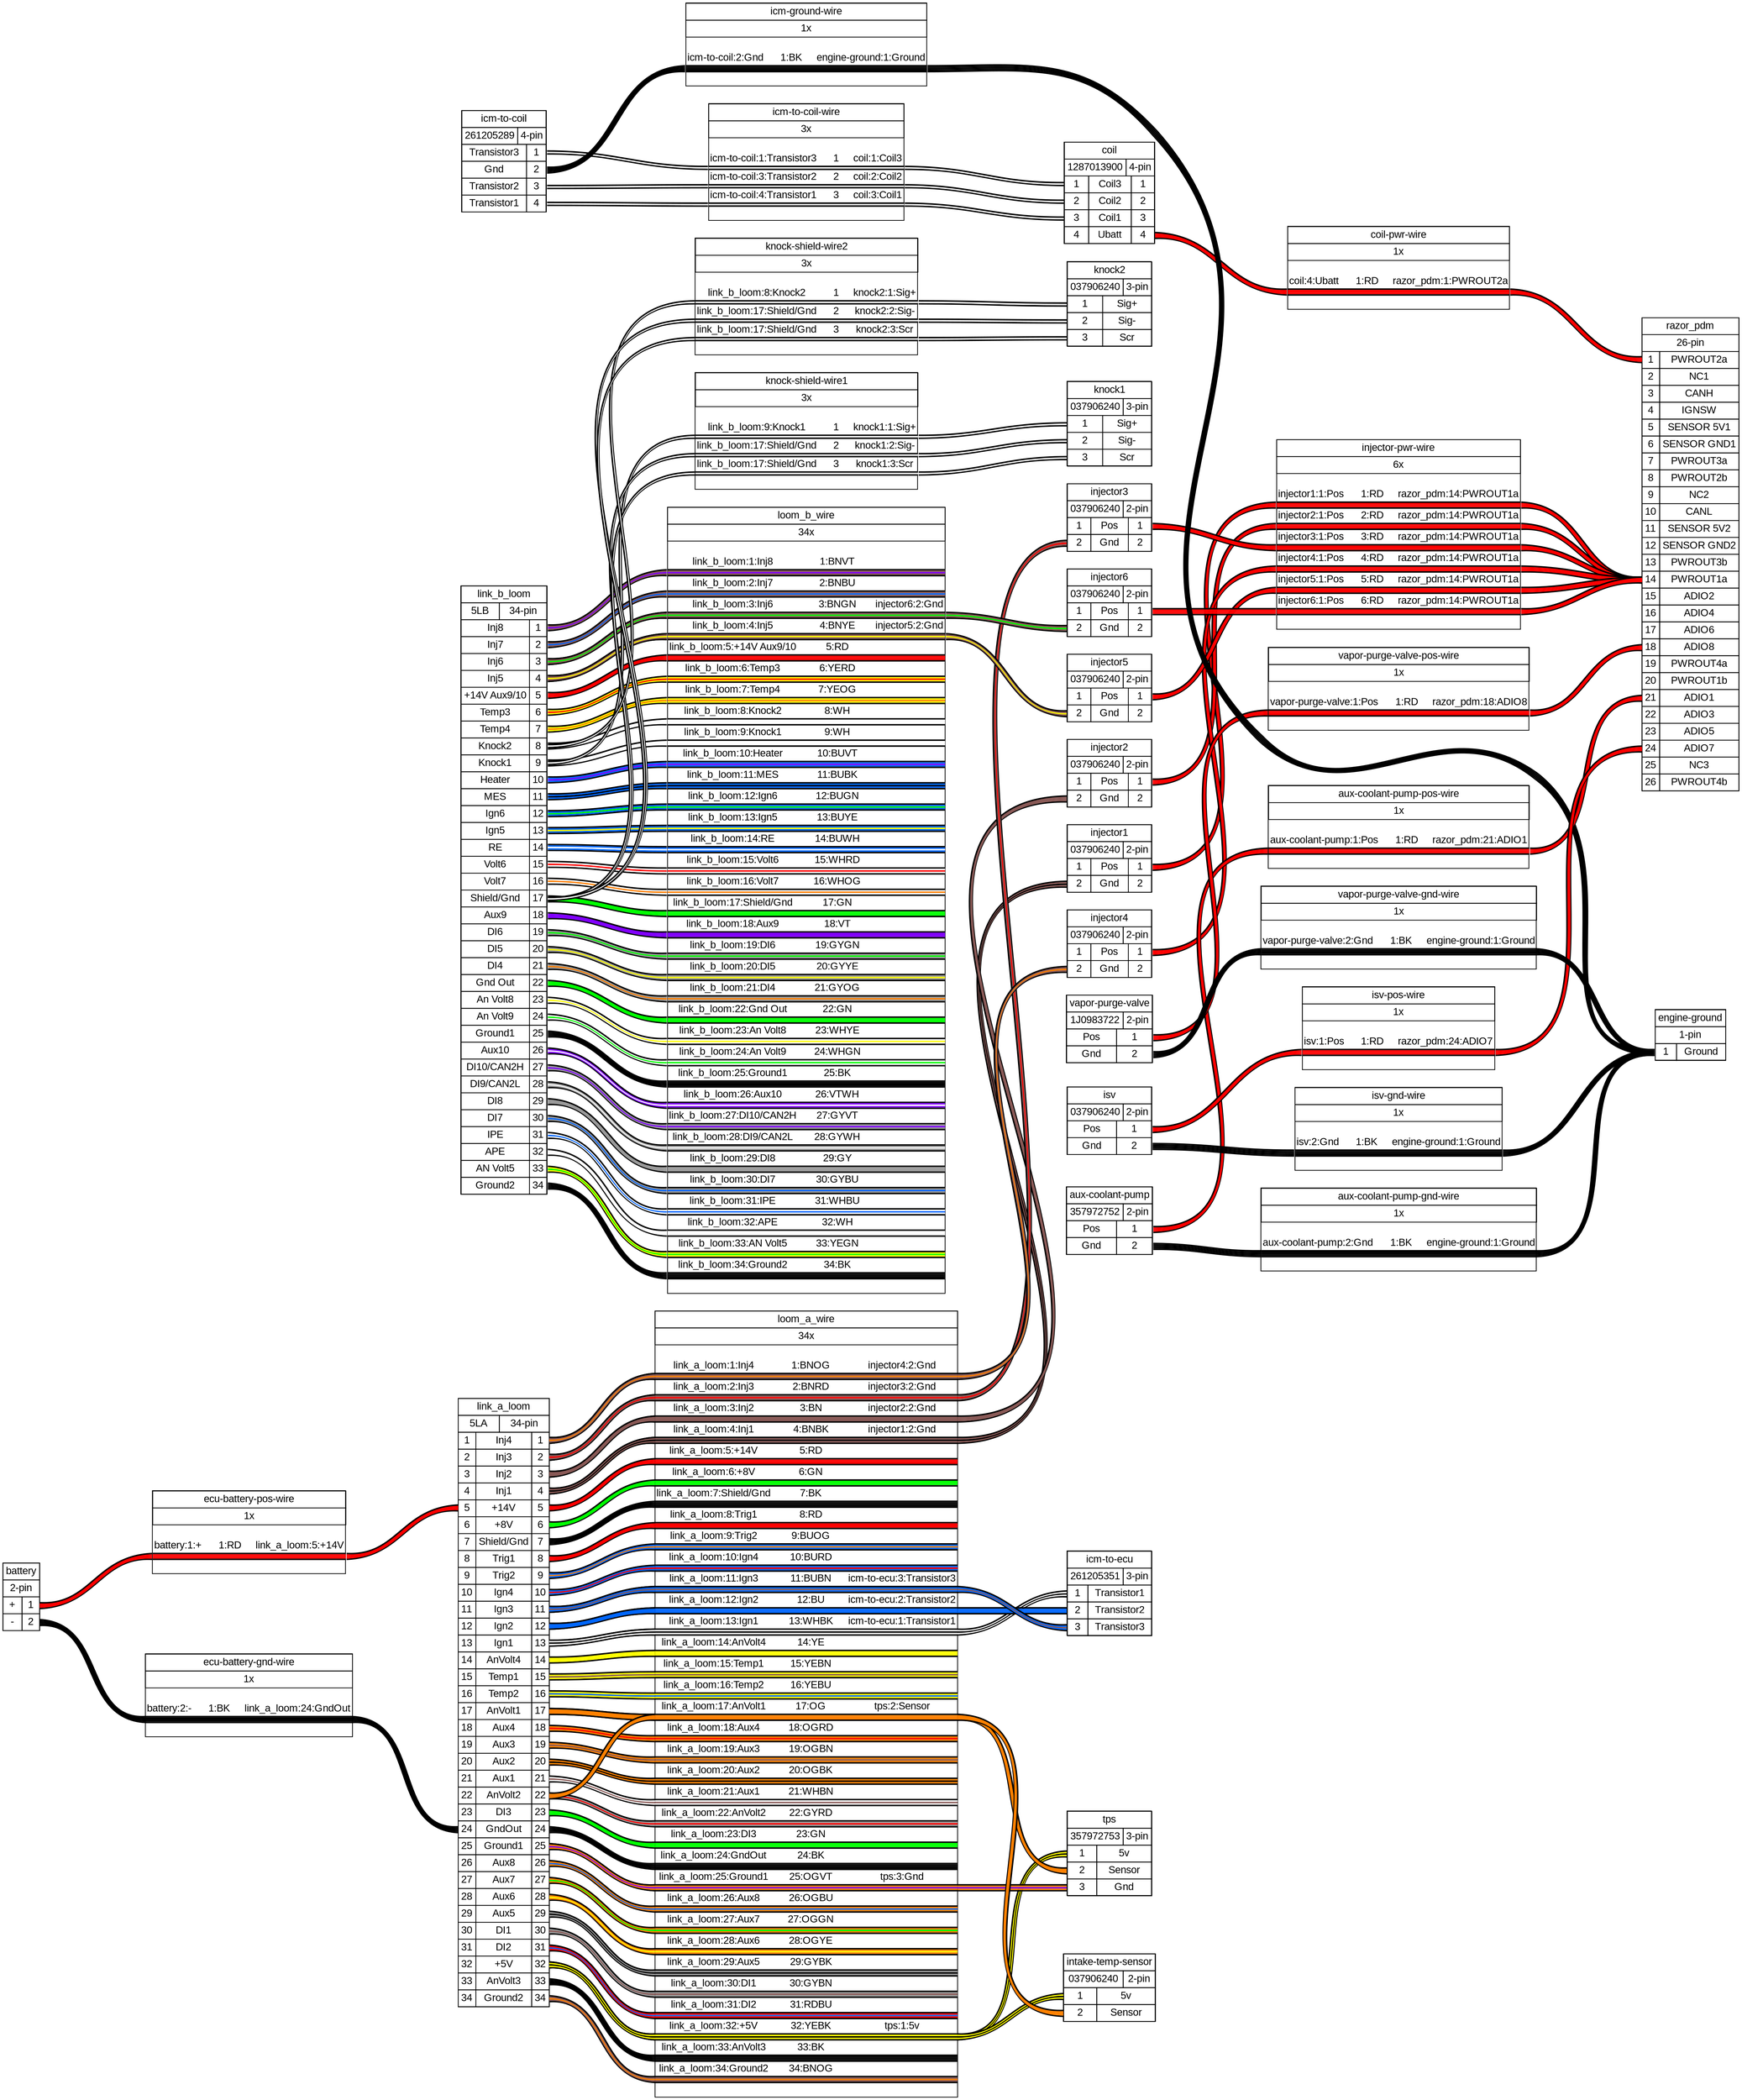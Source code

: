 graph {
// Graph generated by WireViz 0.3.2
// https://github.com/formatc1702/WireViz
	graph [bgcolor="#FFFFFF" fontname=arial nodesep=0.33 rankdir=LR ranksep=2]
	node [fillcolor="#FFFFFF" fontname=arial height=0 margin=0 shape=none style=filled width=0]
	edge [fontname=arial style=bold]
	battery [label=<
<table border="0" cellspacing="0" cellpadding="0">
 <tr><td>
  <table border="0" cellspacing="0" cellpadding="3" cellborder="1"><tr>
   <td balign="left">battery</td>
  </tr></table>
 </td></tr>
 <tr><td>
  <table border="0" cellspacing="0" cellpadding="3" cellborder="1"><tr>
   <td balign="left">2-pin</td>
  </tr></table>
 </td></tr>
 <tr><td>
  <table border="0" cellspacing="0" cellpadding="3" cellborder="1">
   <tr>
    <td>+</td>
    <td port="p1r">1</td>
   </tr>
   <tr>
    <td>-</td>
    <td port="p2r">2</td>
   </tr>
  </table>
 </td></tr>
</table>
> fillcolor="#FFFFFF" shape=box style=filled]
	link_a_loom [label=<
<table border="0" cellspacing="0" cellpadding="0">
 <tr><td>
  <table border="0" cellspacing="0" cellpadding="3" cellborder="1"><tr>
   <td balign="left">link_a_loom</td>
  </tr></table>
 </td></tr>
 <tr><td>
  <table border="0" cellspacing="0" cellpadding="3" cellborder="1"><tr>
   <td balign="left">5LA</td>
   <td balign="left">34-pin</td>
  </tr></table>
 </td></tr>
 <tr><td>
  <table border="0" cellspacing="0" cellpadding="3" cellborder="1">
   <tr>
    <td port="p1l">1</td>
    <td>Inj4</td>
    <td port="p1r">1</td>
   </tr>
   <tr>
    <td port="p2l">2</td>
    <td>Inj3</td>
    <td port="p2r">2</td>
   </tr>
   <tr>
    <td port="p3l">3</td>
    <td>Inj2</td>
    <td port="p3r">3</td>
   </tr>
   <tr>
    <td port="p4l">4</td>
    <td>Inj1</td>
    <td port="p4r">4</td>
   </tr>
   <tr>
    <td port="p5l">5</td>
    <td>+14V</td>
    <td port="p5r">5</td>
   </tr>
   <tr>
    <td port="p6l">6</td>
    <td>+8V</td>
    <td port="p6r">6</td>
   </tr>
   <tr>
    <td port="p7l">7</td>
    <td>Shield/Gnd</td>
    <td port="p7r">7</td>
   </tr>
   <tr>
    <td port="p8l">8</td>
    <td>Trig1</td>
    <td port="p8r">8</td>
   </tr>
   <tr>
    <td port="p9l">9</td>
    <td>Trig2</td>
    <td port="p9r">9</td>
   </tr>
   <tr>
    <td port="p10l">10</td>
    <td>Ign4</td>
    <td port="p10r">10</td>
   </tr>
   <tr>
    <td port="p11l">11</td>
    <td>Ign3</td>
    <td port="p11r">11</td>
   </tr>
   <tr>
    <td port="p12l">12</td>
    <td>Ign2</td>
    <td port="p12r">12</td>
   </tr>
   <tr>
    <td port="p13l">13</td>
    <td>Ign1</td>
    <td port="p13r">13</td>
   </tr>
   <tr>
    <td port="p14l">14</td>
    <td>AnVolt4</td>
    <td port="p14r">14</td>
   </tr>
   <tr>
    <td port="p15l">15</td>
    <td>Temp1</td>
    <td port="p15r">15</td>
   </tr>
   <tr>
    <td port="p16l">16</td>
    <td>Temp2</td>
    <td port="p16r">16</td>
   </tr>
   <tr>
    <td port="p17l">17</td>
    <td>AnVolt1</td>
    <td port="p17r">17</td>
   </tr>
   <tr>
    <td port="p18l">18</td>
    <td>Aux4</td>
    <td port="p18r">18</td>
   </tr>
   <tr>
    <td port="p19l">19</td>
    <td>Aux3</td>
    <td port="p19r">19</td>
   </tr>
   <tr>
    <td port="p20l">20</td>
    <td>Aux2</td>
    <td port="p20r">20</td>
   </tr>
   <tr>
    <td port="p21l">21</td>
    <td>Aux1</td>
    <td port="p21r">21</td>
   </tr>
   <tr>
    <td port="p22l">22</td>
    <td>AnVolt2</td>
    <td port="p22r">22</td>
   </tr>
   <tr>
    <td port="p23l">23</td>
    <td>DI3</td>
    <td port="p23r">23</td>
   </tr>
   <tr>
    <td port="p24l">24</td>
    <td>GndOut</td>
    <td port="p24r">24</td>
   </tr>
   <tr>
    <td port="p25l">25</td>
    <td>Ground1</td>
    <td port="p25r">25</td>
   </tr>
   <tr>
    <td port="p26l">26</td>
    <td>Aux8</td>
    <td port="p26r">26</td>
   </tr>
   <tr>
    <td port="p27l">27</td>
    <td>Aux7</td>
    <td port="p27r">27</td>
   </tr>
   <tr>
    <td port="p28l">28</td>
    <td>Aux6</td>
    <td port="p28r">28</td>
   </tr>
   <tr>
    <td port="p29l">29</td>
    <td>Aux5</td>
    <td port="p29r">29</td>
   </tr>
   <tr>
    <td port="p30l">30</td>
    <td>DI1</td>
    <td port="p30r">30</td>
   </tr>
   <tr>
    <td port="p31l">31</td>
    <td>DI2</td>
    <td port="p31r">31</td>
   </tr>
   <tr>
    <td port="p32l">32</td>
    <td>+5V</td>
    <td port="p32r">32</td>
   </tr>
   <tr>
    <td port="p33l">33</td>
    <td>AnVolt3</td>
    <td port="p33r">33</td>
   </tr>
   <tr>
    <td port="p34l">34</td>
    <td>Ground2</td>
    <td port="p34r">34</td>
   </tr>
  </table>
 </td></tr>
</table>
> fillcolor="#FFFFFF" shape=box style=filled]
	link_b_loom [label=<
<table border="0" cellspacing="0" cellpadding="0">
 <tr><td>
  <table border="0" cellspacing="0" cellpadding="3" cellborder="1"><tr>
   <td balign="left">link_b_loom</td>
  </tr></table>
 </td></tr>
 <tr><td>
  <table border="0" cellspacing="0" cellpadding="3" cellborder="1"><tr>
   <td balign="left">5LB</td>
   <td balign="left">34-pin</td>
  </tr></table>
 </td></tr>
 <tr><td>
  <table border="0" cellspacing="0" cellpadding="3" cellborder="1">
   <tr>
    <td>Inj8</td>
    <td port="p1r">1</td>
   </tr>
   <tr>
    <td>Inj7</td>
    <td port="p2r">2</td>
   </tr>
   <tr>
    <td>Inj6</td>
    <td port="p3r">3</td>
   </tr>
   <tr>
    <td>Inj5</td>
    <td port="p4r">4</td>
   </tr>
   <tr>
    <td>+14V Aux9/10</td>
    <td port="p5r">5</td>
   </tr>
   <tr>
    <td>Temp3</td>
    <td port="p6r">6</td>
   </tr>
   <tr>
    <td>Temp4</td>
    <td port="p7r">7</td>
   </tr>
   <tr>
    <td>Knock2</td>
    <td port="p8r">8</td>
   </tr>
   <tr>
    <td>Knock1</td>
    <td port="p9r">9</td>
   </tr>
   <tr>
    <td>Heater</td>
    <td port="p10r">10</td>
   </tr>
   <tr>
    <td>MES</td>
    <td port="p11r">11</td>
   </tr>
   <tr>
    <td>Ign6</td>
    <td port="p12r">12</td>
   </tr>
   <tr>
    <td>Ign5</td>
    <td port="p13r">13</td>
   </tr>
   <tr>
    <td>RE</td>
    <td port="p14r">14</td>
   </tr>
   <tr>
    <td>Volt6</td>
    <td port="p15r">15</td>
   </tr>
   <tr>
    <td>Volt7</td>
    <td port="p16r">16</td>
   </tr>
   <tr>
    <td>Shield/Gnd</td>
    <td port="p17r">17</td>
   </tr>
   <tr>
    <td>Aux9</td>
    <td port="p18r">18</td>
   </tr>
   <tr>
    <td>DI6</td>
    <td port="p19r">19</td>
   </tr>
   <tr>
    <td>DI5</td>
    <td port="p20r">20</td>
   </tr>
   <tr>
    <td>DI4</td>
    <td port="p21r">21</td>
   </tr>
   <tr>
    <td>Gnd Out</td>
    <td port="p22r">22</td>
   </tr>
   <tr>
    <td>An Volt8</td>
    <td port="p23r">23</td>
   </tr>
   <tr>
    <td>An Volt9</td>
    <td port="p24r">24</td>
   </tr>
   <tr>
    <td>Ground1</td>
    <td port="p25r">25</td>
   </tr>
   <tr>
    <td>Aux10</td>
    <td port="p26r">26</td>
   </tr>
   <tr>
    <td>DI10/CAN2H</td>
    <td port="p27r">27</td>
   </tr>
   <tr>
    <td>DI9/CAN2L</td>
    <td port="p28r">28</td>
   </tr>
   <tr>
    <td>DI8</td>
    <td port="p29r">29</td>
   </tr>
   <tr>
    <td>DI7</td>
    <td port="p30r">30</td>
   </tr>
   <tr>
    <td>IPE</td>
    <td port="p31r">31</td>
   </tr>
   <tr>
    <td>APE</td>
    <td port="p32r">32</td>
   </tr>
   <tr>
    <td>AN Volt5</td>
    <td port="p33r">33</td>
   </tr>
   <tr>
    <td>Ground2</td>
    <td port="p34r">34</td>
   </tr>
  </table>
 </td></tr>
</table>
> fillcolor="#FFFFFF" shape=box style=filled]
	razor_pdm [label=<
<table border="0" cellspacing="0" cellpadding="0">
 <tr><td>
  <table border="0" cellspacing="0" cellpadding="3" cellborder="1"><tr>
   <td balign="left">razor_pdm</td>
  </tr></table>
 </td></tr>
 <tr><td>
  <table border="0" cellspacing="0" cellpadding="3" cellborder="1"><tr>
   <td balign="left">26-pin</td>
  </tr></table>
 </td></tr>
 <tr><td>
  <table border="0" cellspacing="0" cellpadding="3" cellborder="1">
   <tr>
    <td port="p1l">1</td>
    <td>PWROUT2a</td>
   </tr>
   <tr>
    <td port="p2l">2</td>
    <td>NC1</td>
   </tr>
   <tr>
    <td port="p3l">3</td>
    <td>CANH</td>
   </tr>
   <tr>
    <td port="p4l">4</td>
    <td>IGNSW</td>
   </tr>
   <tr>
    <td port="p5l">5</td>
    <td>SENSOR 5V1</td>
   </tr>
   <tr>
    <td port="p6l">6</td>
    <td>SENSOR GND1</td>
   </tr>
   <tr>
    <td port="p7l">7</td>
    <td>PWROUT3a</td>
   </tr>
   <tr>
    <td port="p8l">8</td>
    <td>PWROUT2b</td>
   </tr>
   <tr>
    <td port="p9l">9</td>
    <td>NC2</td>
   </tr>
   <tr>
    <td port="p10l">10</td>
    <td>CANL</td>
   </tr>
   <tr>
    <td port="p11l">11</td>
    <td>SENSOR 5V2</td>
   </tr>
   <tr>
    <td port="p12l">12</td>
    <td>SENSOR GND2</td>
   </tr>
   <tr>
    <td port="p13l">13</td>
    <td>PWROUT3b</td>
   </tr>
   <tr>
    <td port="p14l">14</td>
    <td>PWROUT1a</td>
   </tr>
   <tr>
    <td port="p15l">15</td>
    <td>ADIO2</td>
   </tr>
   <tr>
    <td port="p16l">16</td>
    <td>ADIO4</td>
   </tr>
   <tr>
    <td port="p17l">17</td>
    <td>ADIO6</td>
   </tr>
   <tr>
    <td port="p18l">18</td>
    <td>ADIO8</td>
   </tr>
   <tr>
    <td port="p19l">19</td>
    <td>PWROUT4a</td>
   </tr>
   <tr>
    <td port="p20l">20</td>
    <td>PWROUT1b</td>
   </tr>
   <tr>
    <td port="p21l">21</td>
    <td>ADIO1</td>
   </tr>
   <tr>
    <td port="p22l">22</td>
    <td>ADIO3</td>
   </tr>
   <tr>
    <td port="p23l">23</td>
    <td>ADIO5</td>
   </tr>
   <tr>
    <td port="p24l">24</td>
    <td>ADIO7</td>
   </tr>
   <tr>
    <td port="p25l">25</td>
    <td>NC3</td>
   </tr>
   <tr>
    <td port="p26l">26</td>
    <td>PWROUT4b</td>
   </tr>
  </table>
 </td></tr>
</table>
> fillcolor="#FFFFFF" shape=box style=filled]
	"icm-to-ecu" [label=<
<table border="0" cellspacing="0" cellpadding="0">
 <tr><td>
  <table border="0" cellspacing="0" cellpadding="3" cellborder="1"><tr>
   <td balign="left">icm-to-ecu</td>
  </tr></table>
 </td></tr>
 <tr><td>
  <table border="0" cellspacing="0" cellpadding="3" cellborder="1"><tr>
   <td balign="left">261205351</td>
   <td balign="left">3-pin</td>
  </tr></table>
 </td></tr>
 <tr><td>
  <table border="0" cellspacing="0" cellpadding="3" cellborder="1">
   <tr>
    <td port="p1l">1</td>
    <td>Transistor1</td>
   </tr>
   <tr>
    <td port="p2l">2</td>
    <td>Transistor2</td>
   </tr>
   <tr>
    <td port="p3l">3</td>
    <td>Transistor3</td>
   </tr>
  </table>
 </td></tr>
</table>
> fillcolor="#FFFFFF" shape=box style=filled]
	"icm-to-coil" [label=<
<table border="0" cellspacing="0" cellpadding="0">
 <tr><td>
  <table border="0" cellspacing="0" cellpadding="3" cellborder="1"><tr>
   <td balign="left">icm-to-coil</td>
  </tr></table>
 </td></tr>
 <tr><td>
  <table border="0" cellspacing="0" cellpadding="3" cellborder="1"><tr>
   <td balign="left">261205289</td>
   <td balign="left">4-pin</td>
  </tr></table>
 </td></tr>
 <tr><td>
  <table border="0" cellspacing="0" cellpadding="3" cellborder="1">
   <tr>
    <td>Transistor3</td>
    <td port="p1r">1</td>
   </tr>
   <tr>
    <td>Gnd</td>
    <td port="p2r">2</td>
   </tr>
   <tr>
    <td>Transistor2</td>
    <td port="p3r">3</td>
   </tr>
   <tr>
    <td>Transistor1</td>
    <td port="p4r">4</td>
   </tr>
  </table>
 </td></tr>
</table>
> fillcolor="#FFFFFF" shape=box style=filled]
	coil [label=<
<table border="0" cellspacing="0" cellpadding="0">
 <tr><td>
  <table border="0" cellspacing="0" cellpadding="3" cellborder="1"><tr>
   <td balign="left">coil</td>
  </tr></table>
 </td></tr>
 <tr><td>
  <table border="0" cellspacing="0" cellpadding="3" cellborder="1"><tr>
   <td balign="left">1287013900</td>
   <td balign="left">4-pin</td>
  </tr></table>
 </td></tr>
 <tr><td>
  <table border="0" cellspacing="0" cellpadding="3" cellborder="1">
   <tr>
    <td port="p1l">1</td>
    <td>Coil3</td>
    <td port="p1r">1</td>
   </tr>
   <tr>
    <td port="p2l">2</td>
    <td>Coil2</td>
    <td port="p2r">2</td>
   </tr>
   <tr>
    <td port="p3l">3</td>
    <td>Coil1</td>
    <td port="p3r">3</td>
   </tr>
   <tr>
    <td port="p4l">4</td>
    <td>Ubatt</td>
    <td port="p4r">4</td>
   </tr>
  </table>
 </td></tr>
</table>
> fillcolor="#FFFFFF" shape=box style=filled]
	"engine-ground" [label=<
<table border="0" cellspacing="0" cellpadding="0">
 <tr><td>
  <table border="0" cellspacing="0" cellpadding="3" cellborder="1"><tr>
   <td balign="left">engine-ground</td>
  </tr></table>
 </td></tr>
 <tr><td>
  <table border="0" cellspacing="0" cellpadding="3" cellborder="1"><tr>
   <td balign="left">1-pin</td>
  </tr></table>
 </td></tr>
 <tr><td>
  <table border="0" cellspacing="0" cellpadding="3" cellborder="1">
   <tr>
    <td port="p1l">1</td>
    <td>Ground</td>
   </tr>
  </table>
 </td></tr>
</table>
> fillcolor="#FFFFFF" shape=box style=filled]
	tps [label=<
<table border="0" cellspacing="0" cellpadding="0">
 <tr><td>
  <table border="0" cellspacing="0" cellpadding="3" cellborder="1"><tr>
   <td balign="left">tps</td>
  </tr></table>
 </td></tr>
 <tr><td>
  <table border="0" cellspacing="0" cellpadding="3" cellborder="1"><tr>
   <td balign="left">357972753</td>
   <td balign="left">3-pin</td>
  </tr></table>
 </td></tr>
 <tr><td>
  <table border="0" cellspacing="0" cellpadding="3" cellborder="1">
   <tr>
    <td port="p1l">1</td>
    <td>5v</td>
   </tr>
   <tr>
    <td port="p2l">2</td>
    <td>Sensor</td>
   </tr>
   <tr>
    <td port="p3l">3</td>
    <td>Gnd</td>
   </tr>
  </table>
 </td></tr>
</table>
> fillcolor="#FFFFFF" shape=box style=filled]
	"intake-temp-sensor" [label=<
<table border="0" cellspacing="0" cellpadding="0">
 <tr><td>
  <table border="0" cellspacing="0" cellpadding="3" cellborder="1"><tr>
   <td balign="left">intake-temp-sensor</td>
  </tr></table>
 </td></tr>
 <tr><td>
  <table border="0" cellspacing="0" cellpadding="3" cellborder="1"><tr>
   <td balign="left">037906240</td>
   <td balign="left">2-pin</td>
  </tr></table>
 </td></tr>
 <tr><td>
  <table border="0" cellspacing="0" cellpadding="3" cellborder="1">
   <tr>
    <td port="p1l">1</td>
    <td>5v</td>
   </tr>
   <tr>
    <td port="p2l">2</td>
    <td>Sensor</td>
   </tr>
  </table>
 </td></tr>
</table>
> fillcolor="#FFFFFF" shape=box style=filled]
	injector1 [label=<
<table border="0" cellspacing="0" cellpadding="0">
 <tr><td>
  <table border="0" cellspacing="0" cellpadding="3" cellborder="1"><tr>
   <td balign="left">injector1</td>
  </tr></table>
 </td></tr>
 <tr><td>
  <table border="0" cellspacing="0" cellpadding="3" cellborder="1"><tr>
   <td balign="left">037906240</td>
   <td balign="left">2-pin</td>
  </tr></table>
 </td></tr>
 <tr><td>
  <table border="0" cellspacing="0" cellpadding="3" cellborder="1">
   <tr>
    <td port="p1l">1</td>
    <td>Pos</td>
    <td port="p1r">1</td>
   </tr>
   <tr>
    <td port="p2l">2</td>
    <td>Gnd</td>
    <td port="p2r">2</td>
   </tr>
  </table>
 </td></tr>
</table>
> fillcolor="#FFFFFF" shape=box style=filled]
	injector2 [label=<
<table border="0" cellspacing="0" cellpadding="0">
 <tr><td>
  <table border="0" cellspacing="0" cellpadding="3" cellborder="1"><tr>
   <td balign="left">injector2</td>
  </tr></table>
 </td></tr>
 <tr><td>
  <table border="0" cellspacing="0" cellpadding="3" cellborder="1"><tr>
   <td balign="left">037906240</td>
   <td balign="left">2-pin</td>
  </tr></table>
 </td></tr>
 <tr><td>
  <table border="0" cellspacing="0" cellpadding="3" cellborder="1">
   <tr>
    <td port="p1l">1</td>
    <td>Pos</td>
    <td port="p1r">1</td>
   </tr>
   <tr>
    <td port="p2l">2</td>
    <td>Gnd</td>
    <td port="p2r">2</td>
   </tr>
  </table>
 </td></tr>
</table>
> fillcolor="#FFFFFF" shape=box style=filled]
	injector3 [label=<
<table border="0" cellspacing="0" cellpadding="0">
 <tr><td>
  <table border="0" cellspacing="0" cellpadding="3" cellborder="1"><tr>
   <td balign="left">injector3</td>
  </tr></table>
 </td></tr>
 <tr><td>
  <table border="0" cellspacing="0" cellpadding="3" cellborder="1"><tr>
   <td balign="left">037906240</td>
   <td balign="left">2-pin</td>
  </tr></table>
 </td></tr>
 <tr><td>
  <table border="0" cellspacing="0" cellpadding="3" cellborder="1">
   <tr>
    <td port="p1l">1</td>
    <td>Pos</td>
    <td port="p1r">1</td>
   </tr>
   <tr>
    <td port="p2l">2</td>
    <td>Gnd</td>
    <td port="p2r">2</td>
   </tr>
  </table>
 </td></tr>
</table>
> fillcolor="#FFFFFF" shape=box style=filled]
	injector4 [label=<
<table border="0" cellspacing="0" cellpadding="0">
 <tr><td>
  <table border="0" cellspacing="0" cellpadding="3" cellborder="1"><tr>
   <td balign="left">injector4</td>
  </tr></table>
 </td></tr>
 <tr><td>
  <table border="0" cellspacing="0" cellpadding="3" cellborder="1"><tr>
   <td balign="left">037906240</td>
   <td balign="left">2-pin</td>
  </tr></table>
 </td></tr>
 <tr><td>
  <table border="0" cellspacing="0" cellpadding="3" cellborder="1">
   <tr>
    <td port="p1l">1</td>
    <td>Pos</td>
    <td port="p1r">1</td>
   </tr>
   <tr>
    <td port="p2l">2</td>
    <td>Gnd</td>
    <td port="p2r">2</td>
   </tr>
  </table>
 </td></tr>
</table>
> fillcolor="#FFFFFF" shape=box style=filled]
	injector5 [label=<
<table border="0" cellspacing="0" cellpadding="0">
 <tr><td>
  <table border="0" cellspacing="0" cellpadding="3" cellborder="1"><tr>
   <td balign="left">injector5</td>
  </tr></table>
 </td></tr>
 <tr><td>
  <table border="0" cellspacing="0" cellpadding="3" cellborder="1"><tr>
   <td balign="left">037906240</td>
   <td balign="left">2-pin</td>
  </tr></table>
 </td></tr>
 <tr><td>
  <table border="0" cellspacing="0" cellpadding="3" cellborder="1">
   <tr>
    <td port="p1l">1</td>
    <td>Pos</td>
    <td port="p1r">1</td>
   </tr>
   <tr>
    <td port="p2l">2</td>
    <td>Gnd</td>
    <td port="p2r">2</td>
   </tr>
  </table>
 </td></tr>
</table>
> fillcolor="#FFFFFF" shape=box style=filled]
	injector6 [label=<
<table border="0" cellspacing="0" cellpadding="0">
 <tr><td>
  <table border="0" cellspacing="0" cellpadding="3" cellborder="1"><tr>
   <td balign="left">injector6</td>
  </tr></table>
 </td></tr>
 <tr><td>
  <table border="0" cellspacing="0" cellpadding="3" cellborder="1"><tr>
   <td balign="left">037906240</td>
   <td balign="left">2-pin</td>
  </tr></table>
 </td></tr>
 <tr><td>
  <table border="0" cellspacing="0" cellpadding="3" cellborder="1">
   <tr>
    <td port="p1l">1</td>
    <td>Pos</td>
    <td port="p1r">1</td>
   </tr>
   <tr>
    <td port="p2l">2</td>
    <td>Gnd</td>
    <td port="p2r">2</td>
   </tr>
  </table>
 </td></tr>
</table>
> fillcolor="#FFFFFF" shape=box style=filled]
	knock1 [label=<
<table border="0" cellspacing="0" cellpadding="0">
 <tr><td>
  <table border="0" cellspacing="0" cellpadding="3" cellborder="1"><tr>
   <td balign="left">knock1</td>
  </tr></table>
 </td></tr>
 <tr><td>
  <table border="0" cellspacing="0" cellpadding="3" cellborder="1"><tr>
   <td balign="left">037906240</td>
   <td balign="left">3-pin</td>
  </tr></table>
 </td></tr>
 <tr><td>
  <table border="0" cellspacing="0" cellpadding="3" cellborder="1">
   <tr>
    <td port="p1l">1</td>
    <td>Sig+</td>
   </tr>
   <tr>
    <td port="p2l">2</td>
    <td>Sig-</td>
   </tr>
   <tr>
    <td port="p3l">3</td>
    <td>Scr</td>
   </tr>
  </table>
 </td></tr>
</table>
> fillcolor="#FFFFFF" shape=box style=filled]
	knock2 [label=<
<table border="0" cellspacing="0" cellpadding="0">
 <tr><td>
  <table border="0" cellspacing="0" cellpadding="3" cellborder="1"><tr>
   <td balign="left">knock2</td>
  </tr></table>
 </td></tr>
 <tr><td>
  <table border="0" cellspacing="0" cellpadding="3" cellborder="1"><tr>
   <td balign="left">037906240</td>
   <td balign="left">3-pin</td>
  </tr></table>
 </td></tr>
 <tr><td>
  <table border="0" cellspacing="0" cellpadding="3" cellborder="1">
   <tr>
    <td port="p1l">1</td>
    <td>Sig+</td>
   </tr>
   <tr>
    <td port="p2l">2</td>
    <td>Sig-</td>
   </tr>
   <tr>
    <td port="p3l">3</td>
    <td>Scr</td>
   </tr>
  </table>
 </td></tr>
</table>
> fillcolor="#FFFFFF" shape=box style=filled]
	"aux-coolant-pump" [label=<
<table border="0" cellspacing="0" cellpadding="0">
 <tr><td>
  <table border="0" cellspacing="0" cellpadding="3" cellborder="1"><tr>
   <td balign="left">aux-coolant-pump</td>
  </tr></table>
 </td></tr>
 <tr><td>
  <table border="0" cellspacing="0" cellpadding="3" cellborder="1"><tr>
   <td balign="left">357972752</td>
   <td balign="left">2-pin</td>
  </tr></table>
 </td></tr>
 <tr><td>
  <table border="0" cellspacing="0" cellpadding="3" cellborder="1">
   <tr>
    <td>Pos</td>
    <td port="p1r">1</td>
   </tr>
   <tr>
    <td>Gnd</td>
    <td port="p2r">2</td>
   </tr>
  </table>
 </td></tr>
</table>
> fillcolor="#FFFFFF" shape=box style=filled]
	isv [label=<
<table border="0" cellspacing="0" cellpadding="0">
 <tr><td>
  <table border="0" cellspacing="0" cellpadding="3" cellborder="1"><tr>
   <td balign="left">isv</td>
  </tr></table>
 </td></tr>
 <tr><td>
  <table border="0" cellspacing="0" cellpadding="3" cellborder="1"><tr>
   <td balign="left">037906240</td>
   <td balign="left">2-pin</td>
  </tr></table>
 </td></tr>
 <tr><td>
  <table border="0" cellspacing="0" cellpadding="3" cellborder="1">
   <tr>
    <td>Pos</td>
    <td port="p1r">1</td>
   </tr>
   <tr>
    <td>Gnd</td>
    <td port="p2r">2</td>
   </tr>
  </table>
 </td></tr>
</table>
> fillcolor="#FFFFFF" shape=box style=filled]
	"vapor-purge-valve" [label=<
<table border="0" cellspacing="0" cellpadding="0">
 <tr><td>
  <table border="0" cellspacing="0" cellpadding="3" cellborder="1"><tr>
   <td balign="left">vapor-purge-valve</td>
  </tr></table>
 </td></tr>
 <tr><td>
  <table border="0" cellspacing="0" cellpadding="3" cellborder="1"><tr>
   <td balign="left">1J0983722</td>
   <td balign="left">2-pin</td>
  </tr></table>
 </td></tr>
 <tr><td>
  <table border="0" cellspacing="0" cellpadding="3" cellborder="1">
   <tr>
    <td>Pos</td>
    <td port="p1r">1</td>
   </tr>
   <tr>
    <td>Gnd</td>
    <td port="p2r">2</td>
   </tr>
  </table>
 </td></tr>
</table>
> fillcolor="#FFFFFF" shape=box style=filled]
	edge [color="#000000:#895956:#ff8000:#895956:#000000"]
	link_a_loom:p1r:e -- loom_a_wire:w1:w
	edge [color="#000000:#895956:#ff0000:#895956:#000000"]
	link_a_loom:p2r:e -- loom_a_wire:w2:w
	edge [color="#000000:#895956:#895956:#895956:#000000"]
	link_a_loom:p3r:e -- loom_a_wire:w3:w
	edge [color="#000000:#895956:#000000:#895956:#000000"]
	link_a_loom:p4r:e -- loom_a_wire:w4:w
	edge [color="#000000:#ff0000:#ff0000:#ff0000:#000000"]
	link_a_loom:p5r:e -- loom_a_wire:w5:w
	edge [color="#000000:#00ff00:#00ff00:#00ff00:#000000"]
	link_a_loom:p6r:e -- loom_a_wire:w6:w
	edge [color="#000000:#000000:#000000:#000000:#000000"]
	link_a_loom:p7r:e -- loom_a_wire:w7:w
	edge [color="#000000:#ff0000:#ff0000:#ff0000:#000000"]
	link_a_loom:p8r:e -- loom_a_wire:w8:w
	edge [color="#000000:#0066ff:#ff8000:#0066ff:#000000"]
	link_a_loom:p9r:e -- loom_a_wire:w9:w
	edge [color="#000000:#0066ff:#ff0000:#0066ff:#000000"]
	link_a_loom:p10r:e -- loom_a_wire:w10:w
	edge [color="#000000:#0066ff:#895956:#0066ff:#000000"]
	link_a_loom:p11r:e -- loom_a_wire:w11:w
	edge [color="#000000:#0066ff:#0066ff:#0066ff:#000000"]
	link_a_loom:p12r:e -- loom_a_wire:w12:w
	edge [color="#000000:#ffffff:#000000:#ffffff:#000000"]
	link_a_loom:p13r:e -- loom_a_wire:w13:w
	edge [color="#000000:#ffff00:#ffff00:#ffff00:#000000"]
	link_a_loom:p14r:e -- loom_a_wire:w14:w
	edge [color="#000000:#ffff00:#895956:#ffff00:#000000"]
	link_a_loom:p15r:e -- loom_a_wire:w15:w
	edge [color="#000000:#ffff00:#0066ff:#ffff00:#000000"]
	link_a_loom:p16r:e -- loom_a_wire:w16:w
	edge [color="#000000:#ff8000:#ff8000:#ff8000:#000000"]
	link_a_loom:p17r:e -- loom_a_wire:w17:w
	edge [color="#000000:#ff8000:#ff0000:#ff8000:#000000"]
	link_a_loom:p18r:e -- loom_a_wire:w18:w
	edge [color="#000000:#ff8000:#895956:#ff8000:#000000"]
	link_a_loom:p19r:e -- loom_a_wire:w19:w
	edge [color="#000000:#ff8000:#000000:#ff8000:#000000"]
	link_a_loom:p20r:e -- loom_a_wire:w20:w
	edge [color="#000000:#ffffff:#895956:#ffffff:#000000"]
	link_a_loom:p21r:e -- loom_a_wire:w21:w
	edge [color="#000000:#999999:#ff0000:#999999:#000000"]
	link_a_loom:p22r:e -- loom_a_wire:w22:w
	edge [color="#000000:#00ff00:#00ff00:#00ff00:#000000"]
	link_a_loom:p23r:e -- loom_a_wire:w23:w
	edge [color="#000000:#000000:#000000:#000000:#000000"]
	link_a_loom:p24r:e -- loom_a_wire:w24:w
	edge [color="#000000:#ff8000:#8000ff:#ff8000:#000000"]
	link_a_loom:p25r:e -- loom_a_wire:w25:w
	edge [color="#000000:#ff8000:#0066ff:#ff8000:#000000"]
	link_a_loom:p26r:e -- loom_a_wire:w26:w
	edge [color="#000000:#ff8000:#00ff00:#ff8000:#000000"]
	link_a_loom:p27r:e -- loom_a_wire:w27:w
	edge [color="#000000:#ff8000:#ffff00:#ff8000:#000000"]
	link_a_loom:p28r:e -- loom_a_wire:w28:w
	edge [color="#000000:#999999:#000000:#999999:#000000"]
	link_a_loom:p29r:e -- loom_a_wire:w29:w
	edge [color="#000000:#999999:#895956:#999999:#000000"]
	link_a_loom:p30r:e -- loom_a_wire:w30:w
	edge [color="#000000:#ff0000:#0066ff:#ff0000:#000000"]
	link_a_loom:p31r:e -- loom_a_wire:w31:w
	edge [color="#000000:#ffff00:#000000:#ffff00:#000000"]
	link_a_loom:p32r:e -- loom_a_wire:w32:w
	edge [color="#000000:#000000:#000000:#000000:#000000"]
	link_a_loom:p33r:e -- loom_a_wire:w33:w
	edge [color="#000000:#895956:#ff8000:#895956:#000000"]
	link_a_loom:p34r:e -- loom_a_wire:w34:w
	edge [color="#000000:#ffffff:#000000:#ffffff:#000000"]
	link_a_loom:p13r:e -- loom_a_wire:w13:w
	loom_a_wire:w13:e -- "icm-to-ecu":p1l:w
	edge [color="#000000:#0066ff:#0066ff:#0066ff:#000000"]
	link_a_loom:p12r:e -- loom_a_wire:w12:w
	loom_a_wire:w12:e -- "icm-to-ecu":p2l:w
	edge [color="#000000:#0066ff:#895956:#0066ff:#000000"]
	link_a_loom:p11r:e -- loom_a_wire:w11:w
	loom_a_wire:w11:e -- "icm-to-ecu":p3l:w
	edge [color="#000000:#ffff00:#000000:#ffff00:#000000"]
	link_a_loom:p32r:e -- loom_a_wire:w32:w
	loom_a_wire:w32:e -- tps:p1l:w
	edge [color="#000000:#ff8000:#ff8000:#ff8000:#000000"]
	link_a_loom:p17r:e -- loom_a_wire:w17:w
	loom_a_wire:w17:e -- tps:p2l:w
	edge [color="#000000:#ff8000:#8000ff:#ff8000:#000000"]
	link_a_loom:p25r:e -- loom_a_wire:w25:w
	loom_a_wire:w25:e -- tps:p3l:w
	edge [color="#000000:#ffff00:#000000:#ffff00:#000000"]
	link_a_loom:p32r:e -- loom_a_wire:w32:w
	loom_a_wire:w32:e -- "intake-temp-sensor":p1l:w
	edge [color="#000000:#ff8000:#ff8000:#ff8000:#000000"]
	link_a_loom:p22r:e -- loom_a_wire:w17:w
	loom_a_wire:w17:e -- "intake-temp-sensor":p2l:w
	edge [color="#000000:#895956:#000000:#895956:#000000"]
	link_a_loom:p4r:e -- loom_a_wire:w4:w
	loom_a_wire:w4:e -- injector1:p2l:w
	edge [color="#000000:#895956:#895956:#895956:#000000"]
	link_a_loom:p3r:e -- loom_a_wire:w3:w
	loom_a_wire:w3:e -- injector2:p2l:w
	edge [color="#000000:#895956:#ff0000:#895956:#000000"]
	link_a_loom:p2r:e -- loom_a_wire:w2:w
	loom_a_wire:w2:e -- injector3:p2l:w
	edge [color="#000000:#895956:#ff8000:#895956:#000000"]
	link_a_loom:p1r:e -- loom_a_wire:w1:w
	loom_a_wire:w1:e -- injector4:p2l:w
	loom_a_wire [label=<
<table border="0" cellspacing="0" cellpadding="0">
 <tr><td>
  <table border="0" cellspacing="0" cellpadding="3" cellborder="1"><tr>
   <td balign="left">loom_a_wire</td>
  </tr></table>
 </td></tr>
 <tr><td>
  <table border="0" cellspacing="0" cellpadding="3" cellborder="1"><tr>
   <td balign="left">34x</td>
  </tr></table>
 </td></tr>
 <tr><td>
  <table border="0" cellspacing="0" cellborder="0">
   <tr><td>&nbsp;</td></tr>
   <tr>
    <td>link_a_loom:1:Inj4</td>
    <td>
     1:BNOG
    </td>
    <td>injector4:2:Gnd</td>
   </tr>
   <tr>
    <td colspan="3" border="0" cellspacing="0" cellpadding="0" port="w1" height="10">
     <table cellspacing="0" cellborder="0" border="0">
      <tr><td colspan="3" cellpadding="0" height="2" bgcolor="#000000" border="0"></td></tr>
      <tr><td colspan="3" cellpadding="0" height="2" bgcolor="#895956" border="0"></td></tr>
      <tr><td colspan="3" cellpadding="0" height="2" bgcolor="#ff8000" border="0"></td></tr>
      <tr><td colspan="3" cellpadding="0" height="2" bgcolor="#895956" border="0"></td></tr>
      <tr><td colspan="3" cellpadding="0" height="2" bgcolor="#000000" border="0"></td></tr>
     </table>
    </td>
   </tr>
   <tr>
    <td>link_a_loom:2:Inj3</td>
    <td>
     2:BNRD
    </td>
    <td>injector3:2:Gnd</td>
   </tr>
   <tr>
    <td colspan="3" border="0" cellspacing="0" cellpadding="0" port="w2" height="10">
     <table cellspacing="0" cellborder="0" border="0">
      <tr><td colspan="3" cellpadding="0" height="2" bgcolor="#000000" border="0"></td></tr>
      <tr><td colspan="3" cellpadding="0" height="2" bgcolor="#895956" border="0"></td></tr>
      <tr><td colspan="3" cellpadding="0" height="2" bgcolor="#ff0000" border="0"></td></tr>
      <tr><td colspan="3" cellpadding="0" height="2" bgcolor="#895956" border="0"></td></tr>
      <tr><td colspan="3" cellpadding="0" height="2" bgcolor="#000000" border="0"></td></tr>
     </table>
    </td>
   </tr>
   <tr>
    <td>link_a_loom:3:Inj2</td>
    <td>
     3:BN
    </td>
    <td>injector2:2:Gnd</td>
   </tr>
   <tr>
    <td colspan="3" border="0" cellspacing="0" cellpadding="0" port="w3" height="10">
     <table cellspacing="0" cellborder="0" border="0">
      <tr><td colspan="3" cellpadding="0" height="2" bgcolor="#000000" border="0"></td></tr>
      <tr><td colspan="3" cellpadding="0" height="2" bgcolor="#895956" border="0"></td></tr>
      <tr><td colspan="3" cellpadding="0" height="2" bgcolor="#895956" border="0"></td></tr>
      <tr><td colspan="3" cellpadding="0" height="2" bgcolor="#895956" border="0"></td></tr>
      <tr><td colspan="3" cellpadding="0" height="2" bgcolor="#000000" border="0"></td></tr>
     </table>
    </td>
   </tr>
   <tr>
    <td>link_a_loom:4:Inj1</td>
    <td>
     4:BNBK
    </td>
    <td>injector1:2:Gnd</td>
   </tr>
   <tr>
    <td colspan="3" border="0" cellspacing="0" cellpadding="0" port="w4" height="10">
     <table cellspacing="0" cellborder="0" border="0">
      <tr><td colspan="3" cellpadding="0" height="2" bgcolor="#000000" border="0"></td></tr>
      <tr><td colspan="3" cellpadding="0" height="2" bgcolor="#895956" border="0"></td></tr>
      <tr><td colspan="3" cellpadding="0" height="2" bgcolor="#000000" border="0"></td></tr>
      <tr><td colspan="3" cellpadding="0" height="2" bgcolor="#895956" border="0"></td></tr>
      <tr><td colspan="3" cellpadding="0" height="2" bgcolor="#000000" border="0"></td></tr>
     </table>
    </td>
   </tr>
   <tr>
    <td>link_a_loom:5:+14V</td>
    <td>
     5:RD
    </td>
    <td><!-- 5_out --></td>
   </tr>
   <tr>
    <td colspan="3" border="0" cellspacing="0" cellpadding="0" port="w5" height="10">
     <table cellspacing="0" cellborder="0" border="0">
      <tr><td colspan="3" cellpadding="0" height="2" bgcolor="#000000" border="0"></td></tr>
      <tr><td colspan="3" cellpadding="0" height="2" bgcolor="#ff0000" border="0"></td></tr>
      <tr><td colspan="3" cellpadding="0" height="2" bgcolor="#ff0000" border="0"></td></tr>
      <tr><td colspan="3" cellpadding="0" height="2" bgcolor="#ff0000" border="0"></td></tr>
      <tr><td colspan="3" cellpadding="0" height="2" bgcolor="#000000" border="0"></td></tr>
     </table>
    </td>
   </tr>
   <tr>
    <td>link_a_loom:6:+8V</td>
    <td>
     6:GN
    </td>
    <td><!-- 6_out --></td>
   </tr>
   <tr>
    <td colspan="3" border="0" cellspacing="0" cellpadding="0" port="w6" height="10">
     <table cellspacing="0" cellborder="0" border="0">
      <tr><td colspan="3" cellpadding="0" height="2" bgcolor="#000000" border="0"></td></tr>
      <tr><td colspan="3" cellpadding="0" height="2" bgcolor="#00ff00" border="0"></td></tr>
      <tr><td colspan="3" cellpadding="0" height="2" bgcolor="#00ff00" border="0"></td></tr>
      <tr><td colspan="3" cellpadding="0" height="2" bgcolor="#00ff00" border="0"></td></tr>
      <tr><td colspan="3" cellpadding="0" height="2" bgcolor="#000000" border="0"></td></tr>
     </table>
    </td>
   </tr>
   <tr>
    <td>link_a_loom:7:Shield/Gnd</td>
    <td>
     7:BK
    </td>
    <td><!-- 7_out --></td>
   </tr>
   <tr>
    <td colspan="3" border="0" cellspacing="0" cellpadding="0" port="w7" height="10">
     <table cellspacing="0" cellborder="0" border="0">
      <tr><td colspan="3" cellpadding="0" height="2" bgcolor="#000000" border="0"></td></tr>
      <tr><td colspan="3" cellpadding="0" height="2" bgcolor="#000000" border="0"></td></tr>
      <tr><td colspan="3" cellpadding="0" height="2" bgcolor="#000000" border="0"></td></tr>
      <tr><td colspan="3" cellpadding="0" height="2" bgcolor="#000000" border="0"></td></tr>
      <tr><td colspan="3" cellpadding="0" height="2" bgcolor="#000000" border="0"></td></tr>
     </table>
    </td>
   </tr>
   <tr>
    <td>link_a_loom:8:Trig1</td>
    <td>
     8:RD
    </td>
    <td><!-- 8_out --></td>
   </tr>
   <tr>
    <td colspan="3" border="0" cellspacing="0" cellpadding="0" port="w8" height="10">
     <table cellspacing="0" cellborder="0" border="0">
      <tr><td colspan="3" cellpadding="0" height="2" bgcolor="#000000" border="0"></td></tr>
      <tr><td colspan="3" cellpadding="0" height="2" bgcolor="#ff0000" border="0"></td></tr>
      <tr><td colspan="3" cellpadding="0" height="2" bgcolor="#ff0000" border="0"></td></tr>
      <tr><td colspan="3" cellpadding="0" height="2" bgcolor="#ff0000" border="0"></td></tr>
      <tr><td colspan="3" cellpadding="0" height="2" bgcolor="#000000" border="0"></td></tr>
     </table>
    </td>
   </tr>
   <tr>
    <td>link_a_loom:9:Trig2</td>
    <td>
     9:BUOG
    </td>
    <td><!-- 9_out --></td>
   </tr>
   <tr>
    <td colspan="3" border="0" cellspacing="0" cellpadding="0" port="w9" height="10">
     <table cellspacing="0" cellborder="0" border="0">
      <tr><td colspan="3" cellpadding="0" height="2" bgcolor="#000000" border="0"></td></tr>
      <tr><td colspan="3" cellpadding="0" height="2" bgcolor="#0066ff" border="0"></td></tr>
      <tr><td colspan="3" cellpadding="0" height="2" bgcolor="#ff8000" border="0"></td></tr>
      <tr><td colspan="3" cellpadding="0" height="2" bgcolor="#0066ff" border="0"></td></tr>
      <tr><td colspan="3" cellpadding="0" height="2" bgcolor="#000000" border="0"></td></tr>
     </table>
    </td>
   </tr>
   <tr>
    <td>link_a_loom:10:Ign4</td>
    <td>
     10:BURD
    </td>
    <td><!-- 10_out --></td>
   </tr>
   <tr>
    <td colspan="3" border="0" cellspacing="0" cellpadding="0" port="w10" height="10">
     <table cellspacing="0" cellborder="0" border="0">
      <tr><td colspan="3" cellpadding="0" height="2" bgcolor="#000000" border="0"></td></tr>
      <tr><td colspan="3" cellpadding="0" height="2" bgcolor="#0066ff" border="0"></td></tr>
      <tr><td colspan="3" cellpadding="0" height="2" bgcolor="#ff0000" border="0"></td></tr>
      <tr><td colspan="3" cellpadding="0" height="2" bgcolor="#0066ff" border="0"></td></tr>
      <tr><td colspan="3" cellpadding="0" height="2" bgcolor="#000000" border="0"></td></tr>
     </table>
    </td>
   </tr>
   <tr>
    <td>link_a_loom:11:Ign3</td>
    <td>
     11:BUBN
    </td>
    <td>icm-to-ecu:3:Transistor3</td>
   </tr>
   <tr>
    <td colspan="3" border="0" cellspacing="0" cellpadding="0" port="w11" height="10">
     <table cellspacing="0" cellborder="0" border="0">
      <tr><td colspan="3" cellpadding="0" height="2" bgcolor="#000000" border="0"></td></tr>
      <tr><td colspan="3" cellpadding="0" height="2" bgcolor="#0066ff" border="0"></td></tr>
      <tr><td colspan="3" cellpadding="0" height="2" bgcolor="#895956" border="0"></td></tr>
      <tr><td colspan="3" cellpadding="0" height="2" bgcolor="#0066ff" border="0"></td></tr>
      <tr><td colspan="3" cellpadding="0" height="2" bgcolor="#000000" border="0"></td></tr>
     </table>
    </td>
   </tr>
   <tr>
    <td>link_a_loom:12:Ign2</td>
    <td>
     12:BU
    </td>
    <td>icm-to-ecu:2:Transistor2</td>
   </tr>
   <tr>
    <td colspan="3" border="0" cellspacing="0" cellpadding="0" port="w12" height="10">
     <table cellspacing="0" cellborder="0" border="0">
      <tr><td colspan="3" cellpadding="0" height="2" bgcolor="#000000" border="0"></td></tr>
      <tr><td colspan="3" cellpadding="0" height="2" bgcolor="#0066ff" border="0"></td></tr>
      <tr><td colspan="3" cellpadding="0" height="2" bgcolor="#0066ff" border="0"></td></tr>
      <tr><td colspan="3" cellpadding="0" height="2" bgcolor="#0066ff" border="0"></td></tr>
      <tr><td colspan="3" cellpadding="0" height="2" bgcolor="#000000" border="0"></td></tr>
     </table>
    </td>
   </tr>
   <tr>
    <td>link_a_loom:13:Ign1</td>
    <td>
     13:WHBK
    </td>
    <td>icm-to-ecu:1:Transistor1</td>
   </tr>
   <tr>
    <td colspan="3" border="0" cellspacing="0" cellpadding="0" port="w13" height="10">
     <table cellspacing="0" cellborder="0" border="0">
      <tr><td colspan="3" cellpadding="0" height="2" bgcolor="#000000" border="0"></td></tr>
      <tr><td colspan="3" cellpadding="0" height="2" bgcolor="#ffffff" border="0"></td></tr>
      <tr><td colspan="3" cellpadding="0" height="2" bgcolor="#000000" border="0"></td></tr>
      <tr><td colspan="3" cellpadding="0" height="2" bgcolor="#ffffff" border="0"></td></tr>
      <tr><td colspan="3" cellpadding="0" height="2" bgcolor="#000000" border="0"></td></tr>
     </table>
    </td>
   </tr>
   <tr>
    <td>link_a_loom:14:AnVolt4</td>
    <td>
     14:YE
    </td>
    <td><!-- 14_out --></td>
   </tr>
   <tr>
    <td colspan="3" border="0" cellspacing="0" cellpadding="0" port="w14" height="10">
     <table cellspacing="0" cellborder="0" border="0">
      <tr><td colspan="3" cellpadding="0" height="2" bgcolor="#000000" border="0"></td></tr>
      <tr><td colspan="3" cellpadding="0" height="2" bgcolor="#ffff00" border="0"></td></tr>
      <tr><td colspan="3" cellpadding="0" height="2" bgcolor="#ffff00" border="0"></td></tr>
      <tr><td colspan="3" cellpadding="0" height="2" bgcolor="#ffff00" border="0"></td></tr>
      <tr><td colspan="3" cellpadding="0" height="2" bgcolor="#000000" border="0"></td></tr>
     </table>
    </td>
   </tr>
   <tr>
    <td>link_a_loom:15:Temp1</td>
    <td>
     15:YEBN
    </td>
    <td><!-- 15_out --></td>
   </tr>
   <tr>
    <td colspan="3" border="0" cellspacing="0" cellpadding="0" port="w15" height="10">
     <table cellspacing="0" cellborder="0" border="0">
      <tr><td colspan="3" cellpadding="0" height="2" bgcolor="#000000" border="0"></td></tr>
      <tr><td colspan="3" cellpadding="0" height="2" bgcolor="#ffff00" border="0"></td></tr>
      <tr><td colspan="3" cellpadding="0" height="2" bgcolor="#895956" border="0"></td></tr>
      <tr><td colspan="3" cellpadding="0" height="2" bgcolor="#ffff00" border="0"></td></tr>
      <tr><td colspan="3" cellpadding="0" height="2" bgcolor="#000000" border="0"></td></tr>
     </table>
    </td>
   </tr>
   <tr>
    <td>link_a_loom:16:Temp2</td>
    <td>
     16:YEBU
    </td>
    <td><!-- 16_out --></td>
   </tr>
   <tr>
    <td colspan="3" border="0" cellspacing="0" cellpadding="0" port="w16" height="10">
     <table cellspacing="0" cellborder="0" border="0">
      <tr><td colspan="3" cellpadding="0" height="2" bgcolor="#000000" border="0"></td></tr>
      <tr><td colspan="3" cellpadding="0" height="2" bgcolor="#ffff00" border="0"></td></tr>
      <tr><td colspan="3" cellpadding="0" height="2" bgcolor="#0066ff" border="0"></td></tr>
      <tr><td colspan="3" cellpadding="0" height="2" bgcolor="#ffff00" border="0"></td></tr>
      <tr><td colspan="3" cellpadding="0" height="2" bgcolor="#000000" border="0"></td></tr>
     </table>
    </td>
   </tr>
   <tr>
    <td>link_a_loom:17:AnVolt1</td>
    <td>
     17:OG
    </td>
    <td>tps:2:Sensor</td>
   </tr>
   <tr>
    <td colspan="3" border="0" cellspacing="0" cellpadding="0" port="w17" height="10">
     <table cellspacing="0" cellborder="0" border="0">
      <tr><td colspan="3" cellpadding="0" height="2" bgcolor="#000000" border="0"></td></tr>
      <tr><td colspan="3" cellpadding="0" height="2" bgcolor="#ff8000" border="0"></td></tr>
      <tr><td colspan="3" cellpadding="0" height="2" bgcolor="#ff8000" border="0"></td></tr>
      <tr><td colspan="3" cellpadding="0" height="2" bgcolor="#ff8000" border="0"></td></tr>
      <tr><td colspan="3" cellpadding="0" height="2" bgcolor="#000000" border="0"></td></tr>
     </table>
    </td>
   </tr>
   <tr>
    <td>link_a_loom:18:Aux4</td>
    <td>
     18:OGRD
    </td>
    <td><!-- 18_out --></td>
   </tr>
   <tr>
    <td colspan="3" border="0" cellspacing="0" cellpadding="0" port="w18" height="10">
     <table cellspacing="0" cellborder="0" border="0">
      <tr><td colspan="3" cellpadding="0" height="2" bgcolor="#000000" border="0"></td></tr>
      <tr><td colspan="3" cellpadding="0" height="2" bgcolor="#ff8000" border="0"></td></tr>
      <tr><td colspan="3" cellpadding="0" height="2" bgcolor="#ff0000" border="0"></td></tr>
      <tr><td colspan="3" cellpadding="0" height="2" bgcolor="#ff8000" border="0"></td></tr>
      <tr><td colspan="3" cellpadding="0" height="2" bgcolor="#000000" border="0"></td></tr>
     </table>
    </td>
   </tr>
   <tr>
    <td>link_a_loom:19:Aux3</td>
    <td>
     19:OGBN
    </td>
    <td><!-- 19_out --></td>
   </tr>
   <tr>
    <td colspan="3" border="0" cellspacing="0" cellpadding="0" port="w19" height="10">
     <table cellspacing="0" cellborder="0" border="0">
      <tr><td colspan="3" cellpadding="0" height="2" bgcolor="#000000" border="0"></td></tr>
      <tr><td colspan="3" cellpadding="0" height="2" bgcolor="#ff8000" border="0"></td></tr>
      <tr><td colspan="3" cellpadding="0" height="2" bgcolor="#895956" border="0"></td></tr>
      <tr><td colspan="3" cellpadding="0" height="2" bgcolor="#ff8000" border="0"></td></tr>
      <tr><td colspan="3" cellpadding="0" height="2" bgcolor="#000000" border="0"></td></tr>
     </table>
    </td>
   </tr>
   <tr>
    <td>link_a_loom:20:Aux2</td>
    <td>
     20:OGBK
    </td>
    <td><!-- 20_out --></td>
   </tr>
   <tr>
    <td colspan="3" border="0" cellspacing="0" cellpadding="0" port="w20" height="10">
     <table cellspacing="0" cellborder="0" border="0">
      <tr><td colspan="3" cellpadding="0" height="2" bgcolor="#000000" border="0"></td></tr>
      <tr><td colspan="3" cellpadding="0" height="2" bgcolor="#ff8000" border="0"></td></tr>
      <tr><td colspan="3" cellpadding="0" height="2" bgcolor="#000000" border="0"></td></tr>
      <tr><td colspan="3" cellpadding="0" height="2" bgcolor="#ff8000" border="0"></td></tr>
      <tr><td colspan="3" cellpadding="0" height="2" bgcolor="#000000" border="0"></td></tr>
     </table>
    </td>
   </tr>
   <tr>
    <td>link_a_loom:21:Aux1</td>
    <td>
     21:WHBN
    </td>
    <td><!-- 21_out --></td>
   </tr>
   <tr>
    <td colspan="3" border="0" cellspacing="0" cellpadding="0" port="w21" height="10">
     <table cellspacing="0" cellborder="0" border="0">
      <tr><td colspan="3" cellpadding="0" height="2" bgcolor="#000000" border="0"></td></tr>
      <tr><td colspan="3" cellpadding="0" height="2" bgcolor="#ffffff" border="0"></td></tr>
      <tr><td colspan="3" cellpadding="0" height="2" bgcolor="#895956" border="0"></td></tr>
      <tr><td colspan="3" cellpadding="0" height="2" bgcolor="#ffffff" border="0"></td></tr>
      <tr><td colspan="3" cellpadding="0" height="2" bgcolor="#000000" border="0"></td></tr>
     </table>
    </td>
   </tr>
   <tr>
    <td>link_a_loom:22:AnVolt2</td>
    <td>
     22:GYRD
    </td>
    <td><!-- 22_out --></td>
   </tr>
   <tr>
    <td colspan="3" border="0" cellspacing="0" cellpadding="0" port="w22" height="10">
     <table cellspacing="0" cellborder="0" border="0">
      <tr><td colspan="3" cellpadding="0" height="2" bgcolor="#000000" border="0"></td></tr>
      <tr><td colspan="3" cellpadding="0" height="2" bgcolor="#999999" border="0"></td></tr>
      <tr><td colspan="3" cellpadding="0" height="2" bgcolor="#ff0000" border="0"></td></tr>
      <tr><td colspan="3" cellpadding="0" height="2" bgcolor="#999999" border="0"></td></tr>
      <tr><td colspan="3" cellpadding="0" height="2" bgcolor="#000000" border="0"></td></tr>
     </table>
    </td>
   </tr>
   <tr>
    <td>link_a_loom:23:DI3</td>
    <td>
     23:GN
    </td>
    <td><!-- 23_out --></td>
   </tr>
   <tr>
    <td colspan="3" border="0" cellspacing="0" cellpadding="0" port="w23" height="10">
     <table cellspacing="0" cellborder="0" border="0">
      <tr><td colspan="3" cellpadding="0" height="2" bgcolor="#000000" border="0"></td></tr>
      <tr><td colspan="3" cellpadding="0" height="2" bgcolor="#00ff00" border="0"></td></tr>
      <tr><td colspan="3" cellpadding="0" height="2" bgcolor="#00ff00" border="0"></td></tr>
      <tr><td colspan="3" cellpadding="0" height="2" bgcolor="#00ff00" border="0"></td></tr>
      <tr><td colspan="3" cellpadding="0" height="2" bgcolor="#000000" border="0"></td></tr>
     </table>
    </td>
   </tr>
   <tr>
    <td>link_a_loom:24:GndOut</td>
    <td>
     24:BK
    </td>
    <td><!-- 24_out --></td>
   </tr>
   <tr>
    <td colspan="3" border="0" cellspacing="0" cellpadding="0" port="w24" height="10">
     <table cellspacing="0" cellborder="0" border="0">
      <tr><td colspan="3" cellpadding="0" height="2" bgcolor="#000000" border="0"></td></tr>
      <tr><td colspan="3" cellpadding="0" height="2" bgcolor="#000000" border="0"></td></tr>
      <tr><td colspan="3" cellpadding="0" height="2" bgcolor="#000000" border="0"></td></tr>
      <tr><td colspan="3" cellpadding="0" height="2" bgcolor="#000000" border="0"></td></tr>
      <tr><td colspan="3" cellpadding="0" height="2" bgcolor="#000000" border="0"></td></tr>
     </table>
    </td>
   </tr>
   <tr>
    <td>link_a_loom:25:Ground1</td>
    <td>
     25:OGVT
    </td>
    <td>tps:3:Gnd</td>
   </tr>
   <tr>
    <td colspan="3" border="0" cellspacing="0" cellpadding="0" port="w25" height="10">
     <table cellspacing="0" cellborder="0" border="0">
      <tr><td colspan="3" cellpadding="0" height="2" bgcolor="#000000" border="0"></td></tr>
      <tr><td colspan="3" cellpadding="0" height="2" bgcolor="#ff8000" border="0"></td></tr>
      <tr><td colspan="3" cellpadding="0" height="2" bgcolor="#8000ff" border="0"></td></tr>
      <tr><td colspan="3" cellpadding="0" height="2" bgcolor="#ff8000" border="0"></td></tr>
      <tr><td colspan="3" cellpadding="0" height="2" bgcolor="#000000" border="0"></td></tr>
     </table>
    </td>
   </tr>
   <tr>
    <td>link_a_loom:26:Aux8</td>
    <td>
     26:OGBU
    </td>
    <td><!-- 26_out --></td>
   </tr>
   <tr>
    <td colspan="3" border="0" cellspacing="0" cellpadding="0" port="w26" height="10">
     <table cellspacing="0" cellborder="0" border="0">
      <tr><td colspan="3" cellpadding="0" height="2" bgcolor="#000000" border="0"></td></tr>
      <tr><td colspan="3" cellpadding="0" height="2" bgcolor="#ff8000" border="0"></td></tr>
      <tr><td colspan="3" cellpadding="0" height="2" bgcolor="#0066ff" border="0"></td></tr>
      <tr><td colspan="3" cellpadding="0" height="2" bgcolor="#ff8000" border="0"></td></tr>
      <tr><td colspan="3" cellpadding="0" height="2" bgcolor="#000000" border="0"></td></tr>
     </table>
    </td>
   </tr>
   <tr>
    <td>link_a_loom:27:Aux7</td>
    <td>
     27:OGGN
    </td>
    <td><!-- 27_out --></td>
   </tr>
   <tr>
    <td colspan="3" border="0" cellspacing="0" cellpadding="0" port="w27" height="10">
     <table cellspacing="0" cellborder="0" border="0">
      <tr><td colspan="3" cellpadding="0" height="2" bgcolor="#000000" border="0"></td></tr>
      <tr><td colspan="3" cellpadding="0" height="2" bgcolor="#ff8000" border="0"></td></tr>
      <tr><td colspan="3" cellpadding="0" height="2" bgcolor="#00ff00" border="0"></td></tr>
      <tr><td colspan="3" cellpadding="0" height="2" bgcolor="#ff8000" border="0"></td></tr>
      <tr><td colspan="3" cellpadding="0" height="2" bgcolor="#000000" border="0"></td></tr>
     </table>
    </td>
   </tr>
   <tr>
    <td>link_a_loom:28:Aux6</td>
    <td>
     28:OGYE
    </td>
    <td><!-- 28_out --></td>
   </tr>
   <tr>
    <td colspan="3" border="0" cellspacing="0" cellpadding="0" port="w28" height="10">
     <table cellspacing="0" cellborder="0" border="0">
      <tr><td colspan="3" cellpadding="0" height="2" bgcolor="#000000" border="0"></td></tr>
      <tr><td colspan="3" cellpadding="0" height="2" bgcolor="#ff8000" border="0"></td></tr>
      <tr><td colspan="3" cellpadding="0" height="2" bgcolor="#ffff00" border="0"></td></tr>
      <tr><td colspan="3" cellpadding="0" height="2" bgcolor="#ff8000" border="0"></td></tr>
      <tr><td colspan="3" cellpadding="0" height="2" bgcolor="#000000" border="0"></td></tr>
     </table>
    </td>
   </tr>
   <tr>
    <td>link_a_loom:29:Aux5</td>
    <td>
     29:GYBK
    </td>
    <td><!-- 29_out --></td>
   </tr>
   <tr>
    <td colspan="3" border="0" cellspacing="0" cellpadding="0" port="w29" height="10">
     <table cellspacing="0" cellborder="0" border="0">
      <tr><td colspan="3" cellpadding="0" height="2" bgcolor="#000000" border="0"></td></tr>
      <tr><td colspan="3" cellpadding="0" height="2" bgcolor="#999999" border="0"></td></tr>
      <tr><td colspan="3" cellpadding="0" height="2" bgcolor="#000000" border="0"></td></tr>
      <tr><td colspan="3" cellpadding="0" height="2" bgcolor="#999999" border="0"></td></tr>
      <tr><td colspan="3" cellpadding="0" height="2" bgcolor="#000000" border="0"></td></tr>
     </table>
    </td>
   </tr>
   <tr>
    <td>link_a_loom:30:DI1</td>
    <td>
     30:GYBN
    </td>
    <td><!-- 30_out --></td>
   </tr>
   <tr>
    <td colspan="3" border="0" cellspacing="0" cellpadding="0" port="w30" height="10">
     <table cellspacing="0" cellborder="0" border="0">
      <tr><td colspan="3" cellpadding="0" height="2" bgcolor="#000000" border="0"></td></tr>
      <tr><td colspan="3" cellpadding="0" height="2" bgcolor="#999999" border="0"></td></tr>
      <tr><td colspan="3" cellpadding="0" height="2" bgcolor="#895956" border="0"></td></tr>
      <tr><td colspan="3" cellpadding="0" height="2" bgcolor="#999999" border="0"></td></tr>
      <tr><td colspan="3" cellpadding="0" height="2" bgcolor="#000000" border="0"></td></tr>
     </table>
    </td>
   </tr>
   <tr>
    <td>link_a_loom:31:DI2</td>
    <td>
     31:RDBU
    </td>
    <td><!-- 31_out --></td>
   </tr>
   <tr>
    <td colspan="3" border="0" cellspacing="0" cellpadding="0" port="w31" height="10">
     <table cellspacing="0" cellborder="0" border="0">
      <tr><td colspan="3" cellpadding="0" height="2" bgcolor="#000000" border="0"></td></tr>
      <tr><td colspan="3" cellpadding="0" height="2" bgcolor="#ff0000" border="0"></td></tr>
      <tr><td colspan="3" cellpadding="0" height="2" bgcolor="#0066ff" border="0"></td></tr>
      <tr><td colspan="3" cellpadding="0" height="2" bgcolor="#ff0000" border="0"></td></tr>
      <tr><td colspan="3" cellpadding="0" height="2" bgcolor="#000000" border="0"></td></tr>
     </table>
    </td>
   </tr>
   <tr>
    <td>link_a_loom:32:+5V</td>
    <td>
     32:YEBK
    </td>
    <td>tps:1:5v</td>
   </tr>
   <tr>
    <td colspan="3" border="0" cellspacing="0" cellpadding="0" port="w32" height="10">
     <table cellspacing="0" cellborder="0" border="0">
      <tr><td colspan="3" cellpadding="0" height="2" bgcolor="#000000" border="0"></td></tr>
      <tr><td colspan="3" cellpadding="0" height="2" bgcolor="#ffff00" border="0"></td></tr>
      <tr><td colspan="3" cellpadding="0" height="2" bgcolor="#000000" border="0"></td></tr>
      <tr><td colspan="3" cellpadding="0" height="2" bgcolor="#ffff00" border="0"></td></tr>
      <tr><td colspan="3" cellpadding="0" height="2" bgcolor="#000000" border="0"></td></tr>
     </table>
    </td>
   </tr>
   <tr>
    <td>link_a_loom:33:AnVolt3</td>
    <td>
     33:BK
    </td>
    <td><!-- 33_out --></td>
   </tr>
   <tr>
    <td colspan="3" border="0" cellspacing="0" cellpadding="0" port="w33" height="10">
     <table cellspacing="0" cellborder="0" border="0">
      <tr><td colspan="3" cellpadding="0" height="2" bgcolor="#000000" border="0"></td></tr>
      <tr><td colspan="3" cellpadding="0" height="2" bgcolor="#000000" border="0"></td></tr>
      <tr><td colspan="3" cellpadding="0" height="2" bgcolor="#000000" border="0"></td></tr>
      <tr><td colspan="3" cellpadding="0" height="2" bgcolor="#000000" border="0"></td></tr>
      <tr><td colspan="3" cellpadding="0" height="2" bgcolor="#000000" border="0"></td></tr>
     </table>
    </td>
   </tr>
   <tr>
    <td>link_a_loom:34:Ground2</td>
    <td>
     34:BNOG
    </td>
    <td><!-- 34_out --></td>
   </tr>
   <tr>
    <td colspan="3" border="0" cellspacing="0" cellpadding="0" port="w34" height="10">
     <table cellspacing="0" cellborder="0" border="0">
      <tr><td colspan="3" cellpadding="0" height="2" bgcolor="#000000" border="0"></td></tr>
      <tr><td colspan="3" cellpadding="0" height="2" bgcolor="#895956" border="0"></td></tr>
      <tr><td colspan="3" cellpadding="0" height="2" bgcolor="#ff8000" border="0"></td></tr>
      <tr><td colspan="3" cellpadding="0" height="2" bgcolor="#895956" border="0"></td></tr>
      <tr><td colspan="3" cellpadding="0" height="2" bgcolor="#000000" border="0"></td></tr>
     </table>
    </td>
   </tr>
   <tr><td>&nbsp;</td></tr>
  </table>
 </td></tr>
</table>
> fillcolor="#FFFFFF" shape=box style=filled]
	edge [color="#000000:#895956:#8000ff:#895956:#000000"]
	link_b_loom:p1r:e -- loom_b_wire:w1:w
	edge [color="#000000:#895956:#0066ff:#895956:#000000"]
	link_b_loom:p2r:e -- loom_b_wire:w2:w
	edge [color="#000000:#895956:#00ff00:#895956:#000000"]
	link_b_loom:p3r:e -- loom_b_wire:w3:w
	edge [color="#000000:#895956:#ffff00:#895956:#000000"]
	link_b_loom:p4r:e -- loom_b_wire:w4:w
	edge [color="#000000:#ff0000:#ff0000:#ff0000:#000000"]
	link_b_loom:p5r:e -- loom_b_wire:w5:w
	edge [color="#000000:#ffff00:#ff0000:#ffff00:#000000"]
	link_b_loom:p6r:e -- loom_b_wire:w6:w
	edge [color="#000000:#ffff00:#ff8000:#ffff00:#000000"]
	link_b_loom:p7r:e -- loom_b_wire:w7:w
	edge [color="#000000:#ffffff:#ffffff:#ffffff:#000000"]
	link_b_loom:p8r:e -- loom_b_wire:w8:w
	edge [color="#000000:#ffffff:#ffffff:#ffffff:#000000"]
	link_b_loom:p9r:e -- loom_b_wire:w9:w
	edge [color="#000000:#0066ff:#8000ff:#0066ff:#000000"]
	link_b_loom:p10r:e -- loom_b_wire:w10:w
	edge [color="#000000:#0066ff:#000000:#0066ff:#000000"]
	link_b_loom:p11r:e -- loom_b_wire:w11:w
	edge [color="#000000:#0066ff:#00ff00:#0066ff:#000000"]
	link_b_loom:p12r:e -- loom_b_wire:w12:w
	edge [color="#000000:#0066ff:#ffff00:#0066ff:#000000"]
	link_b_loom:p13r:e -- loom_b_wire:w13:w
	edge [color="#000000:#0066ff:#ffffff:#0066ff:#000000"]
	link_b_loom:p14r:e -- loom_b_wire:w14:w
	edge [color="#000000:#ffffff:#ff0000:#ffffff:#000000"]
	link_b_loom:p15r:e -- loom_b_wire:w15:w
	edge [color="#000000:#ffffff:#ff8000:#ffffff:#000000"]
	link_b_loom:p16r:e -- loom_b_wire:w16:w
	edge [color="#000000:#00ff00:#00ff00:#00ff00:#000000"]
	link_b_loom:p17r:e -- loom_b_wire:w17:w
	edge [color="#000000:#8000ff:#8000ff:#8000ff:#000000"]
	link_b_loom:p18r:e -- loom_b_wire:w18:w
	edge [color="#000000:#999999:#00ff00:#999999:#000000"]
	link_b_loom:p19r:e -- loom_b_wire:w19:w
	edge [color="#000000:#999999:#ffff00:#999999:#000000"]
	link_b_loom:p20r:e -- loom_b_wire:w20:w
	edge [color="#000000:#999999:#ff8000:#999999:#000000"]
	link_b_loom:p21r:e -- loom_b_wire:w21:w
	edge [color="#000000:#00ff00:#00ff00:#00ff00:#000000"]
	link_b_loom:p22r:e -- loom_b_wire:w22:w
	edge [color="#000000:#ffffff:#ffff00:#ffffff:#000000"]
	link_b_loom:p23r:e -- loom_b_wire:w23:w
	edge [color="#000000:#ffffff:#00ff00:#ffffff:#000000"]
	link_b_loom:p24r:e -- loom_b_wire:w24:w
	edge [color="#000000:#000000:#000000:#000000:#000000"]
	link_b_loom:p25r:e -- loom_b_wire:w25:w
	edge [color="#000000:#8000ff:#ffffff:#8000ff:#000000"]
	link_b_loom:p26r:e -- loom_b_wire:w26:w
	edge [color="#000000:#999999:#8000ff:#999999:#000000"]
	link_b_loom:p27r:e -- loom_b_wire:w27:w
	edge [color="#000000:#999999:#ffffff:#999999:#000000"]
	link_b_loom:p28r:e -- loom_b_wire:w28:w
	edge [color="#000000:#999999:#999999:#999999:#000000"]
	link_b_loom:p29r:e -- loom_b_wire:w29:w
	edge [color="#000000:#999999:#0066ff:#999999:#000000"]
	link_b_loom:p30r:e -- loom_b_wire:w30:w
	edge [color="#000000:#ffffff:#0066ff:#ffffff:#000000"]
	link_b_loom:p31r:e -- loom_b_wire:w31:w
	edge [color="#000000:#ffffff:#ffffff:#ffffff:#000000"]
	link_b_loom:p32r:e -- loom_b_wire:w32:w
	edge [color="#000000:#ffff00:#00ff00:#ffff00:#000000"]
	link_b_loom:p33r:e -- loom_b_wire:w33:w
	edge [color="#000000:#000000:#000000:#000000:#000000"]
	link_b_loom:p34r:e -- loom_b_wire:w34:w
	edge [color="#000000:#895956:#ffff00:#895956:#000000"]
	link_b_loom:p4r:e -- loom_b_wire:w4:w
	loom_b_wire:w4:e -- injector5:p2l:w
	edge [color="#000000:#895956:#00ff00:#895956:#000000"]
	link_b_loom:p3r:e -- loom_b_wire:w3:w
	loom_b_wire:w3:e -- injector6:p2l:w
	loom_b_wire [label=<
<table border="0" cellspacing="0" cellpadding="0">
 <tr><td>
  <table border="0" cellspacing="0" cellpadding="3" cellborder="1"><tr>
   <td balign="left">loom_b_wire</td>
  </tr></table>
 </td></tr>
 <tr><td>
  <table border="0" cellspacing="0" cellpadding="3" cellborder="1"><tr>
   <td balign="left">34x</td>
  </tr></table>
 </td></tr>
 <tr><td>
  <table border="0" cellspacing="0" cellborder="0">
   <tr><td>&nbsp;</td></tr>
   <tr>
    <td>link_b_loom:1:Inj8</td>
    <td>
     1:BNVT
    </td>
    <td><!-- 1_out --></td>
   </tr>
   <tr>
    <td colspan="3" border="0" cellspacing="0" cellpadding="0" port="w1" height="10">
     <table cellspacing="0" cellborder="0" border="0">
      <tr><td colspan="3" cellpadding="0" height="2" bgcolor="#000000" border="0"></td></tr>
      <tr><td colspan="3" cellpadding="0" height="2" bgcolor="#895956" border="0"></td></tr>
      <tr><td colspan="3" cellpadding="0" height="2" bgcolor="#8000ff" border="0"></td></tr>
      <tr><td colspan="3" cellpadding="0" height="2" bgcolor="#895956" border="0"></td></tr>
      <tr><td colspan="3" cellpadding="0" height="2" bgcolor="#000000" border="0"></td></tr>
     </table>
    </td>
   </tr>
   <tr>
    <td>link_b_loom:2:Inj7</td>
    <td>
     2:BNBU
    </td>
    <td><!-- 2_out --></td>
   </tr>
   <tr>
    <td colspan="3" border="0" cellspacing="0" cellpadding="0" port="w2" height="10">
     <table cellspacing="0" cellborder="0" border="0">
      <tr><td colspan="3" cellpadding="0" height="2" bgcolor="#000000" border="0"></td></tr>
      <tr><td colspan="3" cellpadding="0" height="2" bgcolor="#895956" border="0"></td></tr>
      <tr><td colspan="3" cellpadding="0" height="2" bgcolor="#0066ff" border="0"></td></tr>
      <tr><td colspan="3" cellpadding="0" height="2" bgcolor="#895956" border="0"></td></tr>
      <tr><td colspan="3" cellpadding="0" height="2" bgcolor="#000000" border="0"></td></tr>
     </table>
    </td>
   </tr>
   <tr>
    <td>link_b_loom:3:Inj6</td>
    <td>
     3:BNGN
    </td>
    <td>injector6:2:Gnd</td>
   </tr>
   <tr>
    <td colspan="3" border="0" cellspacing="0" cellpadding="0" port="w3" height="10">
     <table cellspacing="0" cellborder="0" border="0">
      <tr><td colspan="3" cellpadding="0" height="2" bgcolor="#000000" border="0"></td></tr>
      <tr><td colspan="3" cellpadding="0" height="2" bgcolor="#895956" border="0"></td></tr>
      <tr><td colspan="3" cellpadding="0" height="2" bgcolor="#00ff00" border="0"></td></tr>
      <tr><td colspan="3" cellpadding="0" height="2" bgcolor="#895956" border="0"></td></tr>
      <tr><td colspan="3" cellpadding="0" height="2" bgcolor="#000000" border="0"></td></tr>
     </table>
    </td>
   </tr>
   <tr>
    <td>link_b_loom:4:Inj5</td>
    <td>
     4:BNYE
    </td>
    <td>injector5:2:Gnd</td>
   </tr>
   <tr>
    <td colspan="3" border="0" cellspacing="0" cellpadding="0" port="w4" height="10">
     <table cellspacing="0" cellborder="0" border="0">
      <tr><td colspan="3" cellpadding="0" height="2" bgcolor="#000000" border="0"></td></tr>
      <tr><td colspan="3" cellpadding="0" height="2" bgcolor="#895956" border="0"></td></tr>
      <tr><td colspan="3" cellpadding="0" height="2" bgcolor="#ffff00" border="0"></td></tr>
      <tr><td colspan="3" cellpadding="0" height="2" bgcolor="#895956" border="0"></td></tr>
      <tr><td colspan="3" cellpadding="0" height="2" bgcolor="#000000" border="0"></td></tr>
     </table>
    </td>
   </tr>
   <tr>
    <td>link_b_loom:5:+14V Aux9/10</td>
    <td>
     5:RD
    </td>
    <td><!-- 5_out --></td>
   </tr>
   <tr>
    <td colspan="3" border="0" cellspacing="0" cellpadding="0" port="w5" height="10">
     <table cellspacing="0" cellborder="0" border="0">
      <tr><td colspan="3" cellpadding="0" height="2" bgcolor="#000000" border="0"></td></tr>
      <tr><td colspan="3" cellpadding="0" height="2" bgcolor="#ff0000" border="0"></td></tr>
      <tr><td colspan="3" cellpadding="0" height="2" bgcolor="#ff0000" border="0"></td></tr>
      <tr><td colspan="3" cellpadding="0" height="2" bgcolor="#ff0000" border="0"></td></tr>
      <tr><td colspan="3" cellpadding="0" height="2" bgcolor="#000000" border="0"></td></tr>
     </table>
    </td>
   </tr>
   <tr>
    <td>link_b_loom:6:Temp3</td>
    <td>
     6:YERD
    </td>
    <td><!-- 6_out --></td>
   </tr>
   <tr>
    <td colspan="3" border="0" cellspacing="0" cellpadding="0" port="w6" height="10">
     <table cellspacing="0" cellborder="0" border="0">
      <tr><td colspan="3" cellpadding="0" height="2" bgcolor="#000000" border="0"></td></tr>
      <tr><td colspan="3" cellpadding="0" height="2" bgcolor="#ffff00" border="0"></td></tr>
      <tr><td colspan="3" cellpadding="0" height="2" bgcolor="#ff0000" border="0"></td></tr>
      <tr><td colspan="3" cellpadding="0" height="2" bgcolor="#ffff00" border="0"></td></tr>
      <tr><td colspan="3" cellpadding="0" height="2" bgcolor="#000000" border="0"></td></tr>
     </table>
    </td>
   </tr>
   <tr>
    <td>link_b_loom:7:Temp4</td>
    <td>
     7:YEOG
    </td>
    <td><!-- 7_out --></td>
   </tr>
   <tr>
    <td colspan="3" border="0" cellspacing="0" cellpadding="0" port="w7" height="10">
     <table cellspacing="0" cellborder="0" border="0">
      <tr><td colspan="3" cellpadding="0" height="2" bgcolor="#000000" border="0"></td></tr>
      <tr><td colspan="3" cellpadding="0" height="2" bgcolor="#ffff00" border="0"></td></tr>
      <tr><td colspan="3" cellpadding="0" height="2" bgcolor="#ff8000" border="0"></td></tr>
      <tr><td colspan="3" cellpadding="0" height="2" bgcolor="#ffff00" border="0"></td></tr>
      <tr><td colspan="3" cellpadding="0" height="2" bgcolor="#000000" border="0"></td></tr>
     </table>
    </td>
   </tr>
   <tr>
    <td>link_b_loom:8:Knock2</td>
    <td>
     8:WH
    </td>
    <td><!-- 8_out --></td>
   </tr>
   <tr>
    <td colspan="3" border="0" cellspacing="0" cellpadding="0" port="w8" height="10">
     <table cellspacing="0" cellborder="0" border="0">
      <tr><td colspan="3" cellpadding="0" height="2" bgcolor="#000000" border="0"></td></tr>
      <tr><td colspan="3" cellpadding="0" height="2" bgcolor="#ffffff" border="0"></td></tr>
      <tr><td colspan="3" cellpadding="0" height="2" bgcolor="#ffffff" border="0"></td></tr>
      <tr><td colspan="3" cellpadding="0" height="2" bgcolor="#ffffff" border="0"></td></tr>
      <tr><td colspan="3" cellpadding="0" height="2" bgcolor="#000000" border="0"></td></tr>
     </table>
    </td>
   </tr>
   <tr>
    <td>link_b_loom:9:Knock1</td>
    <td>
     9:WH
    </td>
    <td><!-- 9_out --></td>
   </tr>
   <tr>
    <td colspan="3" border="0" cellspacing="0" cellpadding="0" port="w9" height="10">
     <table cellspacing="0" cellborder="0" border="0">
      <tr><td colspan="3" cellpadding="0" height="2" bgcolor="#000000" border="0"></td></tr>
      <tr><td colspan="3" cellpadding="0" height="2" bgcolor="#ffffff" border="0"></td></tr>
      <tr><td colspan="3" cellpadding="0" height="2" bgcolor="#ffffff" border="0"></td></tr>
      <tr><td colspan="3" cellpadding="0" height="2" bgcolor="#ffffff" border="0"></td></tr>
      <tr><td colspan="3" cellpadding="0" height="2" bgcolor="#000000" border="0"></td></tr>
     </table>
    </td>
   </tr>
   <tr>
    <td>link_b_loom:10:Heater</td>
    <td>
     10:BUVT
    </td>
    <td><!-- 10_out --></td>
   </tr>
   <tr>
    <td colspan="3" border="0" cellspacing="0" cellpadding="0" port="w10" height="10">
     <table cellspacing="0" cellborder="0" border="0">
      <tr><td colspan="3" cellpadding="0" height="2" bgcolor="#000000" border="0"></td></tr>
      <tr><td colspan="3" cellpadding="0" height="2" bgcolor="#0066ff" border="0"></td></tr>
      <tr><td colspan="3" cellpadding="0" height="2" bgcolor="#8000ff" border="0"></td></tr>
      <tr><td colspan="3" cellpadding="0" height="2" bgcolor="#0066ff" border="0"></td></tr>
      <tr><td colspan="3" cellpadding="0" height="2" bgcolor="#000000" border="0"></td></tr>
     </table>
    </td>
   </tr>
   <tr>
    <td>link_b_loom:11:MES</td>
    <td>
     11:BUBK
    </td>
    <td><!-- 11_out --></td>
   </tr>
   <tr>
    <td colspan="3" border="0" cellspacing="0" cellpadding="0" port="w11" height="10">
     <table cellspacing="0" cellborder="0" border="0">
      <tr><td colspan="3" cellpadding="0" height="2" bgcolor="#000000" border="0"></td></tr>
      <tr><td colspan="3" cellpadding="0" height="2" bgcolor="#0066ff" border="0"></td></tr>
      <tr><td colspan="3" cellpadding="0" height="2" bgcolor="#000000" border="0"></td></tr>
      <tr><td colspan="3" cellpadding="0" height="2" bgcolor="#0066ff" border="0"></td></tr>
      <tr><td colspan="3" cellpadding="0" height="2" bgcolor="#000000" border="0"></td></tr>
     </table>
    </td>
   </tr>
   <tr>
    <td>link_b_loom:12:Ign6</td>
    <td>
     12:BUGN
    </td>
    <td><!-- 12_out --></td>
   </tr>
   <tr>
    <td colspan="3" border="0" cellspacing="0" cellpadding="0" port="w12" height="10">
     <table cellspacing="0" cellborder="0" border="0">
      <tr><td colspan="3" cellpadding="0" height="2" bgcolor="#000000" border="0"></td></tr>
      <tr><td colspan="3" cellpadding="0" height="2" bgcolor="#0066ff" border="0"></td></tr>
      <tr><td colspan="3" cellpadding="0" height="2" bgcolor="#00ff00" border="0"></td></tr>
      <tr><td colspan="3" cellpadding="0" height="2" bgcolor="#0066ff" border="0"></td></tr>
      <tr><td colspan="3" cellpadding="0" height="2" bgcolor="#000000" border="0"></td></tr>
     </table>
    </td>
   </tr>
   <tr>
    <td>link_b_loom:13:Ign5</td>
    <td>
     13:BUYE
    </td>
    <td><!-- 13_out --></td>
   </tr>
   <tr>
    <td colspan="3" border="0" cellspacing="0" cellpadding="0" port="w13" height="10">
     <table cellspacing="0" cellborder="0" border="0">
      <tr><td colspan="3" cellpadding="0" height="2" bgcolor="#000000" border="0"></td></tr>
      <tr><td colspan="3" cellpadding="0" height="2" bgcolor="#0066ff" border="0"></td></tr>
      <tr><td colspan="3" cellpadding="0" height="2" bgcolor="#ffff00" border="0"></td></tr>
      <tr><td colspan="3" cellpadding="0" height="2" bgcolor="#0066ff" border="0"></td></tr>
      <tr><td colspan="3" cellpadding="0" height="2" bgcolor="#000000" border="0"></td></tr>
     </table>
    </td>
   </tr>
   <tr>
    <td>link_b_loom:14:RE</td>
    <td>
     14:BUWH
    </td>
    <td><!-- 14_out --></td>
   </tr>
   <tr>
    <td colspan="3" border="0" cellspacing="0" cellpadding="0" port="w14" height="10">
     <table cellspacing="0" cellborder="0" border="0">
      <tr><td colspan="3" cellpadding="0" height="2" bgcolor="#000000" border="0"></td></tr>
      <tr><td colspan="3" cellpadding="0" height="2" bgcolor="#0066ff" border="0"></td></tr>
      <tr><td colspan="3" cellpadding="0" height="2" bgcolor="#ffffff" border="0"></td></tr>
      <tr><td colspan="3" cellpadding="0" height="2" bgcolor="#0066ff" border="0"></td></tr>
      <tr><td colspan="3" cellpadding="0" height="2" bgcolor="#000000" border="0"></td></tr>
     </table>
    </td>
   </tr>
   <tr>
    <td>link_b_loom:15:Volt6</td>
    <td>
     15:WHRD
    </td>
    <td><!-- 15_out --></td>
   </tr>
   <tr>
    <td colspan="3" border="0" cellspacing="0" cellpadding="0" port="w15" height="10">
     <table cellspacing="0" cellborder="0" border="0">
      <tr><td colspan="3" cellpadding="0" height="2" bgcolor="#000000" border="0"></td></tr>
      <tr><td colspan="3" cellpadding="0" height="2" bgcolor="#ffffff" border="0"></td></tr>
      <tr><td colspan="3" cellpadding="0" height="2" bgcolor="#ff0000" border="0"></td></tr>
      <tr><td colspan="3" cellpadding="0" height="2" bgcolor="#ffffff" border="0"></td></tr>
      <tr><td colspan="3" cellpadding="0" height="2" bgcolor="#000000" border="0"></td></tr>
     </table>
    </td>
   </tr>
   <tr>
    <td>link_b_loom:16:Volt7</td>
    <td>
     16:WHOG
    </td>
    <td><!-- 16_out --></td>
   </tr>
   <tr>
    <td colspan="3" border="0" cellspacing="0" cellpadding="0" port="w16" height="10">
     <table cellspacing="0" cellborder="0" border="0">
      <tr><td colspan="3" cellpadding="0" height="2" bgcolor="#000000" border="0"></td></tr>
      <tr><td colspan="3" cellpadding="0" height="2" bgcolor="#ffffff" border="0"></td></tr>
      <tr><td colspan="3" cellpadding="0" height="2" bgcolor="#ff8000" border="0"></td></tr>
      <tr><td colspan="3" cellpadding="0" height="2" bgcolor="#ffffff" border="0"></td></tr>
      <tr><td colspan="3" cellpadding="0" height="2" bgcolor="#000000" border="0"></td></tr>
     </table>
    </td>
   </tr>
   <tr>
    <td>link_b_loom:17:Shield/Gnd</td>
    <td>
     17:GN
    </td>
    <td><!-- 17_out --></td>
   </tr>
   <tr>
    <td colspan="3" border="0" cellspacing="0" cellpadding="0" port="w17" height="10">
     <table cellspacing="0" cellborder="0" border="0">
      <tr><td colspan="3" cellpadding="0" height="2" bgcolor="#000000" border="0"></td></tr>
      <tr><td colspan="3" cellpadding="0" height="2" bgcolor="#00ff00" border="0"></td></tr>
      <tr><td colspan="3" cellpadding="0" height="2" bgcolor="#00ff00" border="0"></td></tr>
      <tr><td colspan="3" cellpadding="0" height="2" bgcolor="#00ff00" border="0"></td></tr>
      <tr><td colspan="3" cellpadding="0" height="2" bgcolor="#000000" border="0"></td></tr>
     </table>
    </td>
   </tr>
   <tr>
    <td>link_b_loom:18:Aux9</td>
    <td>
     18:VT
    </td>
    <td><!-- 18_out --></td>
   </tr>
   <tr>
    <td colspan="3" border="0" cellspacing="0" cellpadding="0" port="w18" height="10">
     <table cellspacing="0" cellborder="0" border="0">
      <tr><td colspan="3" cellpadding="0" height="2" bgcolor="#000000" border="0"></td></tr>
      <tr><td colspan="3" cellpadding="0" height="2" bgcolor="#8000ff" border="0"></td></tr>
      <tr><td colspan="3" cellpadding="0" height="2" bgcolor="#8000ff" border="0"></td></tr>
      <tr><td colspan="3" cellpadding="0" height="2" bgcolor="#8000ff" border="0"></td></tr>
      <tr><td colspan="3" cellpadding="0" height="2" bgcolor="#000000" border="0"></td></tr>
     </table>
    </td>
   </tr>
   <tr>
    <td>link_b_loom:19:DI6</td>
    <td>
     19:GYGN
    </td>
    <td><!-- 19_out --></td>
   </tr>
   <tr>
    <td colspan="3" border="0" cellspacing="0" cellpadding="0" port="w19" height="10">
     <table cellspacing="0" cellborder="0" border="0">
      <tr><td colspan="3" cellpadding="0" height="2" bgcolor="#000000" border="0"></td></tr>
      <tr><td colspan="3" cellpadding="0" height="2" bgcolor="#999999" border="0"></td></tr>
      <tr><td colspan="3" cellpadding="0" height="2" bgcolor="#00ff00" border="0"></td></tr>
      <tr><td colspan="3" cellpadding="0" height="2" bgcolor="#999999" border="0"></td></tr>
      <tr><td colspan="3" cellpadding="0" height="2" bgcolor="#000000" border="0"></td></tr>
     </table>
    </td>
   </tr>
   <tr>
    <td>link_b_loom:20:DI5</td>
    <td>
     20:GYYE
    </td>
    <td><!-- 20_out --></td>
   </tr>
   <tr>
    <td colspan="3" border="0" cellspacing="0" cellpadding="0" port="w20" height="10">
     <table cellspacing="0" cellborder="0" border="0">
      <tr><td colspan="3" cellpadding="0" height="2" bgcolor="#000000" border="0"></td></tr>
      <tr><td colspan="3" cellpadding="0" height="2" bgcolor="#999999" border="0"></td></tr>
      <tr><td colspan="3" cellpadding="0" height="2" bgcolor="#ffff00" border="0"></td></tr>
      <tr><td colspan="3" cellpadding="0" height="2" bgcolor="#999999" border="0"></td></tr>
      <tr><td colspan="3" cellpadding="0" height="2" bgcolor="#000000" border="0"></td></tr>
     </table>
    </td>
   </tr>
   <tr>
    <td>link_b_loom:21:DI4</td>
    <td>
     21:GYOG
    </td>
    <td><!-- 21_out --></td>
   </tr>
   <tr>
    <td colspan="3" border="0" cellspacing="0" cellpadding="0" port="w21" height="10">
     <table cellspacing="0" cellborder="0" border="0">
      <tr><td colspan="3" cellpadding="0" height="2" bgcolor="#000000" border="0"></td></tr>
      <tr><td colspan="3" cellpadding="0" height="2" bgcolor="#999999" border="0"></td></tr>
      <tr><td colspan="3" cellpadding="0" height="2" bgcolor="#ff8000" border="0"></td></tr>
      <tr><td colspan="3" cellpadding="0" height="2" bgcolor="#999999" border="0"></td></tr>
      <tr><td colspan="3" cellpadding="0" height="2" bgcolor="#000000" border="0"></td></tr>
     </table>
    </td>
   </tr>
   <tr>
    <td>link_b_loom:22:Gnd Out</td>
    <td>
     22:GN
    </td>
    <td><!-- 22_out --></td>
   </tr>
   <tr>
    <td colspan="3" border="0" cellspacing="0" cellpadding="0" port="w22" height="10">
     <table cellspacing="0" cellborder="0" border="0">
      <tr><td colspan="3" cellpadding="0" height="2" bgcolor="#000000" border="0"></td></tr>
      <tr><td colspan="3" cellpadding="0" height="2" bgcolor="#00ff00" border="0"></td></tr>
      <tr><td colspan="3" cellpadding="0" height="2" bgcolor="#00ff00" border="0"></td></tr>
      <tr><td colspan="3" cellpadding="0" height="2" bgcolor="#00ff00" border="0"></td></tr>
      <tr><td colspan="3" cellpadding="0" height="2" bgcolor="#000000" border="0"></td></tr>
     </table>
    </td>
   </tr>
   <tr>
    <td>link_b_loom:23:An Volt8</td>
    <td>
     23:WHYE
    </td>
    <td><!-- 23_out --></td>
   </tr>
   <tr>
    <td colspan="3" border="0" cellspacing="0" cellpadding="0" port="w23" height="10">
     <table cellspacing="0" cellborder="0" border="0">
      <tr><td colspan="3" cellpadding="0" height="2" bgcolor="#000000" border="0"></td></tr>
      <tr><td colspan="3" cellpadding="0" height="2" bgcolor="#ffffff" border="0"></td></tr>
      <tr><td colspan="3" cellpadding="0" height="2" bgcolor="#ffff00" border="0"></td></tr>
      <tr><td colspan="3" cellpadding="0" height="2" bgcolor="#ffffff" border="0"></td></tr>
      <tr><td colspan="3" cellpadding="0" height="2" bgcolor="#000000" border="0"></td></tr>
     </table>
    </td>
   </tr>
   <tr>
    <td>link_b_loom:24:An Volt9</td>
    <td>
     24:WHGN
    </td>
    <td><!-- 24_out --></td>
   </tr>
   <tr>
    <td colspan="3" border="0" cellspacing="0" cellpadding="0" port="w24" height="10">
     <table cellspacing="0" cellborder="0" border="0">
      <tr><td colspan="3" cellpadding="0" height="2" bgcolor="#000000" border="0"></td></tr>
      <tr><td colspan="3" cellpadding="0" height="2" bgcolor="#ffffff" border="0"></td></tr>
      <tr><td colspan="3" cellpadding="0" height="2" bgcolor="#00ff00" border="0"></td></tr>
      <tr><td colspan="3" cellpadding="0" height="2" bgcolor="#ffffff" border="0"></td></tr>
      <tr><td colspan="3" cellpadding="0" height="2" bgcolor="#000000" border="0"></td></tr>
     </table>
    </td>
   </tr>
   <tr>
    <td>link_b_loom:25:Ground1</td>
    <td>
     25:BK
    </td>
    <td><!-- 25_out --></td>
   </tr>
   <tr>
    <td colspan="3" border="0" cellspacing="0" cellpadding="0" port="w25" height="10">
     <table cellspacing="0" cellborder="0" border="0">
      <tr><td colspan="3" cellpadding="0" height="2" bgcolor="#000000" border="0"></td></tr>
      <tr><td colspan="3" cellpadding="0" height="2" bgcolor="#000000" border="0"></td></tr>
      <tr><td colspan="3" cellpadding="0" height="2" bgcolor="#000000" border="0"></td></tr>
      <tr><td colspan="3" cellpadding="0" height="2" bgcolor="#000000" border="0"></td></tr>
      <tr><td colspan="3" cellpadding="0" height="2" bgcolor="#000000" border="0"></td></tr>
     </table>
    </td>
   </tr>
   <tr>
    <td>link_b_loom:26:Aux10</td>
    <td>
     26:VTWH
    </td>
    <td><!-- 26_out --></td>
   </tr>
   <tr>
    <td colspan="3" border="0" cellspacing="0" cellpadding="0" port="w26" height="10">
     <table cellspacing="0" cellborder="0" border="0">
      <tr><td colspan="3" cellpadding="0" height="2" bgcolor="#000000" border="0"></td></tr>
      <tr><td colspan="3" cellpadding="0" height="2" bgcolor="#8000ff" border="0"></td></tr>
      <tr><td colspan="3" cellpadding="0" height="2" bgcolor="#ffffff" border="0"></td></tr>
      <tr><td colspan="3" cellpadding="0" height="2" bgcolor="#8000ff" border="0"></td></tr>
      <tr><td colspan="3" cellpadding="0" height="2" bgcolor="#000000" border="0"></td></tr>
     </table>
    </td>
   </tr>
   <tr>
    <td>link_b_loom:27:DI10/CAN2H</td>
    <td>
     27:GYVT
    </td>
    <td><!-- 27_out --></td>
   </tr>
   <tr>
    <td colspan="3" border="0" cellspacing="0" cellpadding="0" port="w27" height="10">
     <table cellspacing="0" cellborder="0" border="0">
      <tr><td colspan="3" cellpadding="0" height="2" bgcolor="#000000" border="0"></td></tr>
      <tr><td colspan="3" cellpadding="0" height="2" bgcolor="#999999" border="0"></td></tr>
      <tr><td colspan="3" cellpadding="0" height="2" bgcolor="#8000ff" border="0"></td></tr>
      <tr><td colspan="3" cellpadding="0" height="2" bgcolor="#999999" border="0"></td></tr>
      <tr><td colspan="3" cellpadding="0" height="2" bgcolor="#000000" border="0"></td></tr>
     </table>
    </td>
   </tr>
   <tr>
    <td>link_b_loom:28:DI9/CAN2L</td>
    <td>
     28:GYWH
    </td>
    <td><!-- 28_out --></td>
   </tr>
   <tr>
    <td colspan="3" border="0" cellspacing="0" cellpadding="0" port="w28" height="10">
     <table cellspacing="0" cellborder="0" border="0">
      <tr><td colspan="3" cellpadding="0" height="2" bgcolor="#000000" border="0"></td></tr>
      <tr><td colspan="3" cellpadding="0" height="2" bgcolor="#999999" border="0"></td></tr>
      <tr><td colspan="3" cellpadding="0" height="2" bgcolor="#ffffff" border="0"></td></tr>
      <tr><td colspan="3" cellpadding="0" height="2" bgcolor="#999999" border="0"></td></tr>
      <tr><td colspan="3" cellpadding="0" height="2" bgcolor="#000000" border="0"></td></tr>
     </table>
    </td>
   </tr>
   <tr>
    <td>link_b_loom:29:DI8</td>
    <td>
     29:GY
    </td>
    <td><!-- 29_out --></td>
   </tr>
   <tr>
    <td colspan="3" border="0" cellspacing="0" cellpadding="0" port="w29" height="10">
     <table cellspacing="0" cellborder="0" border="0">
      <tr><td colspan="3" cellpadding="0" height="2" bgcolor="#000000" border="0"></td></tr>
      <tr><td colspan="3" cellpadding="0" height="2" bgcolor="#999999" border="0"></td></tr>
      <tr><td colspan="3" cellpadding="0" height="2" bgcolor="#999999" border="0"></td></tr>
      <tr><td colspan="3" cellpadding="0" height="2" bgcolor="#999999" border="0"></td></tr>
      <tr><td colspan="3" cellpadding="0" height="2" bgcolor="#000000" border="0"></td></tr>
     </table>
    </td>
   </tr>
   <tr>
    <td>link_b_loom:30:DI7</td>
    <td>
     30:GYBU
    </td>
    <td><!-- 30_out --></td>
   </tr>
   <tr>
    <td colspan="3" border="0" cellspacing="0" cellpadding="0" port="w30" height="10">
     <table cellspacing="0" cellborder="0" border="0">
      <tr><td colspan="3" cellpadding="0" height="2" bgcolor="#000000" border="0"></td></tr>
      <tr><td colspan="3" cellpadding="0" height="2" bgcolor="#999999" border="0"></td></tr>
      <tr><td colspan="3" cellpadding="0" height="2" bgcolor="#0066ff" border="0"></td></tr>
      <tr><td colspan="3" cellpadding="0" height="2" bgcolor="#999999" border="0"></td></tr>
      <tr><td colspan="3" cellpadding="0" height="2" bgcolor="#000000" border="0"></td></tr>
     </table>
    </td>
   </tr>
   <tr>
    <td>link_b_loom:31:IPE</td>
    <td>
     31:WHBU
    </td>
    <td><!-- 31_out --></td>
   </tr>
   <tr>
    <td colspan="3" border="0" cellspacing="0" cellpadding="0" port="w31" height="10">
     <table cellspacing="0" cellborder="0" border="0">
      <tr><td colspan="3" cellpadding="0" height="2" bgcolor="#000000" border="0"></td></tr>
      <tr><td colspan="3" cellpadding="0" height="2" bgcolor="#ffffff" border="0"></td></tr>
      <tr><td colspan="3" cellpadding="0" height="2" bgcolor="#0066ff" border="0"></td></tr>
      <tr><td colspan="3" cellpadding="0" height="2" bgcolor="#ffffff" border="0"></td></tr>
      <tr><td colspan="3" cellpadding="0" height="2" bgcolor="#000000" border="0"></td></tr>
     </table>
    </td>
   </tr>
   <tr>
    <td>link_b_loom:32:APE</td>
    <td>
     32:WH
    </td>
    <td><!-- 32_out --></td>
   </tr>
   <tr>
    <td colspan="3" border="0" cellspacing="0" cellpadding="0" port="w32" height="10">
     <table cellspacing="0" cellborder="0" border="0">
      <tr><td colspan="3" cellpadding="0" height="2" bgcolor="#000000" border="0"></td></tr>
      <tr><td colspan="3" cellpadding="0" height="2" bgcolor="#ffffff" border="0"></td></tr>
      <tr><td colspan="3" cellpadding="0" height="2" bgcolor="#ffffff" border="0"></td></tr>
      <tr><td colspan="3" cellpadding="0" height="2" bgcolor="#ffffff" border="0"></td></tr>
      <tr><td colspan="3" cellpadding="0" height="2" bgcolor="#000000" border="0"></td></tr>
     </table>
    </td>
   </tr>
   <tr>
    <td>link_b_loom:33:AN Volt5</td>
    <td>
     33:YEGN
    </td>
    <td><!-- 33_out --></td>
   </tr>
   <tr>
    <td colspan="3" border="0" cellspacing="0" cellpadding="0" port="w33" height="10">
     <table cellspacing="0" cellborder="0" border="0">
      <tr><td colspan="3" cellpadding="0" height="2" bgcolor="#000000" border="0"></td></tr>
      <tr><td colspan="3" cellpadding="0" height="2" bgcolor="#ffff00" border="0"></td></tr>
      <tr><td colspan="3" cellpadding="0" height="2" bgcolor="#00ff00" border="0"></td></tr>
      <tr><td colspan="3" cellpadding="0" height="2" bgcolor="#ffff00" border="0"></td></tr>
      <tr><td colspan="3" cellpadding="0" height="2" bgcolor="#000000" border="0"></td></tr>
     </table>
    </td>
   </tr>
   <tr>
    <td>link_b_loom:34:Ground2</td>
    <td>
     34:BK
    </td>
    <td><!-- 34_out --></td>
   </tr>
   <tr>
    <td colspan="3" border="0" cellspacing="0" cellpadding="0" port="w34" height="10">
     <table cellspacing="0" cellborder="0" border="0">
      <tr><td colspan="3" cellpadding="0" height="2" bgcolor="#000000" border="0"></td></tr>
      <tr><td colspan="3" cellpadding="0" height="2" bgcolor="#000000" border="0"></td></tr>
      <tr><td colspan="3" cellpadding="0" height="2" bgcolor="#000000" border="0"></td></tr>
      <tr><td colspan="3" cellpadding="0" height="2" bgcolor="#000000" border="0"></td></tr>
      <tr><td colspan="3" cellpadding="0" height="2" bgcolor="#000000" border="0"></td></tr>
     </table>
    </td>
   </tr>
   <tr><td>&nbsp;</td></tr>
  </table>
 </td></tr>
</table>
> fillcolor="#FFFFFF" shape=box style=filled]
	edge [color="#000000:#ffffff:#000000"]
	"icm-to-coil":p4r:e -- "icm-to-coil-wire":w3:w
	"icm-to-coil-wire":w3:e -- coil:p3l:w
	edge [color="#000000:#ffffff:#000000"]
	"icm-to-coil":p3r:e -- "icm-to-coil-wire":w2:w
	"icm-to-coil-wire":w2:e -- coil:p2l:w
	edge [color="#000000:#ffffff:#000000"]
	"icm-to-coil":p1r:e -- "icm-to-coil-wire":w1:w
	"icm-to-coil-wire":w1:e -- coil:p1l:w
	"icm-to-coil-wire" [label=<
<table border="0" cellspacing="0" cellpadding="0">
 <tr><td>
  <table border="0" cellspacing="0" cellpadding="3" cellborder="1"><tr>
   <td balign="left">icm-to-coil-wire</td>
  </tr></table>
 </td></tr>
 <tr><td>
  <table border="0" cellspacing="0" cellpadding="3" cellborder="1"><tr>
   <td balign="left">3x</td>
  </tr></table>
 </td></tr>
 <tr><td>
  <table border="0" cellspacing="0" cellborder="0">
   <tr><td>&nbsp;</td></tr>
   <tr>
    <td>icm-to-coil:1:Transistor3</td>
    <td>
     1
    </td>
    <td>coil:1:Coil3</td>
   </tr>
   <tr>
    <td colspan="3" border="0" cellspacing="0" cellpadding="0" port="w1" height="6">
     <table cellspacing="0" cellborder="0" border="0">
      <tr><td colspan="3" cellpadding="0" height="2" bgcolor="#000000" border="0"></td></tr>
      <tr><td colspan="3" cellpadding="0" height="2" bgcolor="#ffffff" border="0"></td></tr>
      <tr><td colspan="3" cellpadding="0" height="2" bgcolor="#000000" border="0"></td></tr>
     </table>
    </td>
   </tr>
   <tr>
    <td>icm-to-coil:3:Transistor2</td>
    <td>
     2
    </td>
    <td>coil:2:Coil2</td>
   </tr>
   <tr>
    <td colspan="3" border="0" cellspacing="0" cellpadding="0" port="w2" height="6">
     <table cellspacing="0" cellborder="0" border="0">
      <tr><td colspan="3" cellpadding="0" height="2" bgcolor="#000000" border="0"></td></tr>
      <tr><td colspan="3" cellpadding="0" height="2" bgcolor="#ffffff" border="0"></td></tr>
      <tr><td colspan="3" cellpadding="0" height="2" bgcolor="#000000" border="0"></td></tr>
     </table>
    </td>
   </tr>
   <tr>
    <td>icm-to-coil:4:Transistor1</td>
    <td>
     3
    </td>
    <td>coil:3:Coil1</td>
   </tr>
   <tr>
    <td colspan="3" border="0" cellspacing="0" cellpadding="0" port="w3" height="6">
     <table cellspacing="0" cellborder="0" border="0">
      <tr><td colspan="3" cellpadding="0" height="2" bgcolor="#000000" border="0"></td></tr>
      <tr><td colspan="3" cellpadding="0" height="2" bgcolor="#ffffff" border="0"></td></tr>
      <tr><td colspan="3" cellpadding="0" height="2" bgcolor="#000000" border="0"></td></tr>
     </table>
    </td>
   </tr>
   <tr><td>&nbsp;</td></tr>
  </table>
 </td></tr>
</table>
> fillcolor="#FFFFFF" shape=box style=filled]
	edge [color="#000000:#000000:#000000:#000000:#000000"]
	"icm-to-coil":p2r:e -- "icm-ground-wire":w1:w
	"icm-ground-wire":w1:e -- "engine-ground":p1l:w
	"icm-ground-wire" [label=<
<table border="0" cellspacing="0" cellpadding="0">
 <tr><td>
  <table border="0" cellspacing="0" cellpadding="3" cellborder="1"><tr>
   <td balign="left">icm-ground-wire</td>
  </tr></table>
 </td></tr>
 <tr><td>
  <table border="0" cellspacing="0" cellpadding="3" cellborder="1"><tr>
   <td balign="left">1x</td>
  </tr></table>
 </td></tr>
 <tr><td>
  <table border="0" cellspacing="0" cellborder="0">
   <tr><td>&nbsp;</td></tr>
   <tr>
    <td>icm-to-coil:2:Gnd</td>
    <td>
     1:BK
    </td>
    <td>engine-ground:1:Ground</td>
   </tr>
   <tr>
    <td colspan="3" border="0" cellspacing="0" cellpadding="0" port="w1" height="10">
     <table cellspacing="0" cellborder="0" border="0">
      <tr><td colspan="3" cellpadding="0" height="2" bgcolor="#000000" border="0"></td></tr>
      <tr><td colspan="3" cellpadding="0" height="2" bgcolor="#000000" border="0"></td></tr>
      <tr><td colspan="3" cellpadding="0" height="2" bgcolor="#000000" border="0"></td></tr>
      <tr><td colspan="3" cellpadding="0" height="2" bgcolor="#000000" border="0"></td></tr>
      <tr><td colspan="3" cellpadding="0" height="2" bgcolor="#000000" border="0"></td></tr>
     </table>
    </td>
   </tr>
   <tr><td>&nbsp;</td></tr>
  </table>
 </td></tr>
</table>
> fillcolor="#FFFFFF" shape=box style=filled]
	edge [color="#000000:#ff0000:#ff0000:#ff0000:#000000"]
	coil:p4r:e -- "coil-pwr-wire":w1:w
	"coil-pwr-wire":w1:e -- razor_pdm:p1l:w
	"coil-pwr-wire" [label=<
<table border="0" cellspacing="0" cellpadding="0">
 <tr><td>
  <table border="0" cellspacing="0" cellpadding="3" cellborder="1"><tr>
   <td balign="left">coil-pwr-wire</td>
  </tr></table>
 </td></tr>
 <tr><td>
  <table border="0" cellspacing="0" cellpadding="3" cellborder="1"><tr>
   <td balign="left">1x</td>
  </tr></table>
 </td></tr>
 <tr><td>
  <table border="0" cellspacing="0" cellborder="0">
   <tr><td>&nbsp;</td></tr>
   <tr>
    <td>coil:4:Ubatt</td>
    <td>
     1:RD
    </td>
    <td>razor_pdm:1:PWROUT2a</td>
   </tr>
   <tr>
    <td colspan="3" border="0" cellspacing="0" cellpadding="0" port="w1" height="10">
     <table cellspacing="0" cellborder="0" border="0">
      <tr><td colspan="3" cellpadding="0" height="2" bgcolor="#000000" border="0"></td></tr>
      <tr><td colspan="3" cellpadding="0" height="2" bgcolor="#ff0000" border="0"></td></tr>
      <tr><td colspan="3" cellpadding="0" height="2" bgcolor="#ff0000" border="0"></td></tr>
      <tr><td colspan="3" cellpadding="0" height="2" bgcolor="#ff0000" border="0"></td></tr>
      <tr><td colspan="3" cellpadding="0" height="2" bgcolor="#000000" border="0"></td></tr>
     </table>
    </td>
   </tr>
   <tr><td>&nbsp;</td></tr>
  </table>
 </td></tr>
</table>
> fillcolor="#FFFFFF" shape=box style=filled]
	edge [color="#000000:#ff0000:#ff0000:#ff0000:#000000"]
	battery:p1r:e -- "ecu-battery-pos-wire":w1:w
	"ecu-battery-pos-wire":w1:e -- link_a_loom:p5l:w
	"ecu-battery-pos-wire" [label=<
<table border="0" cellspacing="0" cellpadding="0">
 <tr><td>
  <table border="0" cellspacing="0" cellpadding="3" cellborder="1"><tr>
   <td balign="left">ecu-battery-pos-wire</td>
  </tr></table>
 </td></tr>
 <tr><td>
  <table border="0" cellspacing="0" cellpadding="3" cellborder="1"><tr>
   <td balign="left">1x</td>
  </tr></table>
 </td></tr>
 <tr><td>
  <table border="0" cellspacing="0" cellborder="0">
   <tr><td>&nbsp;</td></tr>
   <tr>
    <td>battery:1:+</td>
    <td>
     1:RD
    </td>
    <td>link_a_loom:5:+14V</td>
   </tr>
   <tr>
    <td colspan="3" border="0" cellspacing="0" cellpadding="0" port="w1" height="10">
     <table cellspacing="0" cellborder="0" border="0">
      <tr><td colspan="3" cellpadding="0" height="2" bgcolor="#000000" border="0"></td></tr>
      <tr><td colspan="3" cellpadding="0" height="2" bgcolor="#ff0000" border="0"></td></tr>
      <tr><td colspan="3" cellpadding="0" height="2" bgcolor="#ff0000" border="0"></td></tr>
      <tr><td colspan="3" cellpadding="0" height="2" bgcolor="#ff0000" border="0"></td></tr>
      <tr><td colspan="3" cellpadding="0" height="2" bgcolor="#000000" border="0"></td></tr>
     </table>
    </td>
   </tr>
   <tr><td>&nbsp;</td></tr>
  </table>
 </td></tr>
</table>
> fillcolor="#FFFFFF" shape=box style=filled]
	edge [color="#000000:#000000:#000000:#000000:#000000"]
	battery:p2r:e -- "ecu-battery-gnd-wire":w1:w
	"ecu-battery-gnd-wire":w1:e -- link_a_loom:p24l:w
	"ecu-battery-gnd-wire" [label=<
<table border="0" cellspacing="0" cellpadding="0">
 <tr><td>
  <table border="0" cellspacing="0" cellpadding="3" cellborder="1"><tr>
   <td balign="left">ecu-battery-gnd-wire</td>
  </tr></table>
 </td></tr>
 <tr><td>
  <table border="0" cellspacing="0" cellpadding="3" cellborder="1"><tr>
   <td balign="left">1x</td>
  </tr></table>
 </td></tr>
 <tr><td>
  <table border="0" cellspacing="0" cellborder="0">
   <tr><td>&nbsp;</td></tr>
   <tr>
    <td>battery:2:-</td>
    <td>
     1:BK
    </td>
    <td>link_a_loom:24:GndOut</td>
   </tr>
   <tr>
    <td colspan="3" border="0" cellspacing="0" cellpadding="0" port="w1" height="10">
     <table cellspacing="0" cellborder="0" border="0">
      <tr><td colspan="3" cellpadding="0" height="2" bgcolor="#000000" border="0"></td></tr>
      <tr><td colspan="3" cellpadding="0" height="2" bgcolor="#000000" border="0"></td></tr>
      <tr><td colspan="3" cellpadding="0" height="2" bgcolor="#000000" border="0"></td></tr>
      <tr><td colspan="3" cellpadding="0" height="2" bgcolor="#000000" border="0"></td></tr>
      <tr><td colspan="3" cellpadding="0" height="2" bgcolor="#000000" border="0"></td></tr>
     </table>
    </td>
   </tr>
   <tr><td>&nbsp;</td></tr>
  </table>
 </td></tr>
</table>
> fillcolor="#FFFFFF" shape=box style=filled]
	edge [color="#000000:#ff0000:#ff0000:#ff0000:#000000"]
	injector1:p1r:e -- "injector-pwr-wire":w1:w
	"injector-pwr-wire":w1:e -- razor_pdm:p14l:w
	edge [color="#000000:#ff0000:#ff0000:#ff0000:#000000"]
	injector2:p1r:e -- "injector-pwr-wire":w2:w
	"injector-pwr-wire":w2:e -- razor_pdm:p14l:w
	edge [color="#000000:#ff0000:#ff0000:#ff0000:#000000"]
	injector3:p1r:e -- "injector-pwr-wire":w3:w
	"injector-pwr-wire":w3:e -- razor_pdm:p14l:w
	edge [color="#000000:#ff0000:#ff0000:#ff0000:#000000"]
	injector4:p1r:e -- "injector-pwr-wire":w4:w
	"injector-pwr-wire":w4:e -- razor_pdm:p14l:w
	edge [color="#000000:#ff0000:#ff0000:#ff0000:#000000"]
	injector5:p1r:e -- "injector-pwr-wire":w5:w
	"injector-pwr-wire":w5:e -- razor_pdm:p14l:w
	edge [color="#000000:#ff0000:#ff0000:#ff0000:#000000"]
	injector6:p1r:e -- "injector-pwr-wire":w6:w
	"injector-pwr-wire":w6:e -- razor_pdm:p14l:w
	"injector-pwr-wire" [label=<
<table border="0" cellspacing="0" cellpadding="0">
 <tr><td>
  <table border="0" cellspacing="0" cellpadding="3" cellborder="1"><tr>
   <td balign="left">injector-pwr-wire</td>
  </tr></table>
 </td></tr>
 <tr><td>
  <table border="0" cellspacing="0" cellpadding="3" cellborder="1"><tr>
   <td balign="left">6x</td>
  </tr></table>
 </td></tr>
 <tr><td>
  <table border="0" cellspacing="0" cellborder="0">
   <tr><td>&nbsp;</td></tr>
   <tr>
    <td>injector1:1:Pos</td>
    <td>
     1:RD
    </td>
    <td>razor_pdm:14:PWROUT1a</td>
   </tr>
   <tr>
    <td colspan="3" border="0" cellspacing="0" cellpadding="0" port="w1" height="10">
     <table cellspacing="0" cellborder="0" border="0">
      <tr><td colspan="3" cellpadding="0" height="2" bgcolor="#000000" border="0"></td></tr>
      <tr><td colspan="3" cellpadding="0" height="2" bgcolor="#ff0000" border="0"></td></tr>
      <tr><td colspan="3" cellpadding="0" height="2" bgcolor="#ff0000" border="0"></td></tr>
      <tr><td colspan="3" cellpadding="0" height="2" bgcolor="#ff0000" border="0"></td></tr>
      <tr><td colspan="3" cellpadding="0" height="2" bgcolor="#000000" border="0"></td></tr>
     </table>
    </td>
   </tr>
   <tr>
    <td>injector2:1:Pos</td>
    <td>
     2:RD
    </td>
    <td>razor_pdm:14:PWROUT1a</td>
   </tr>
   <tr>
    <td colspan="3" border="0" cellspacing="0" cellpadding="0" port="w2" height="10">
     <table cellspacing="0" cellborder="0" border="0">
      <tr><td colspan="3" cellpadding="0" height="2" bgcolor="#000000" border="0"></td></tr>
      <tr><td colspan="3" cellpadding="0" height="2" bgcolor="#ff0000" border="0"></td></tr>
      <tr><td colspan="3" cellpadding="0" height="2" bgcolor="#ff0000" border="0"></td></tr>
      <tr><td colspan="3" cellpadding="0" height="2" bgcolor="#ff0000" border="0"></td></tr>
      <tr><td colspan="3" cellpadding="0" height="2" bgcolor="#000000" border="0"></td></tr>
     </table>
    </td>
   </tr>
   <tr>
    <td>injector3:1:Pos</td>
    <td>
     3:RD
    </td>
    <td>razor_pdm:14:PWROUT1a</td>
   </tr>
   <tr>
    <td colspan="3" border="0" cellspacing="0" cellpadding="0" port="w3" height="10">
     <table cellspacing="0" cellborder="0" border="0">
      <tr><td colspan="3" cellpadding="0" height="2" bgcolor="#000000" border="0"></td></tr>
      <tr><td colspan="3" cellpadding="0" height="2" bgcolor="#ff0000" border="0"></td></tr>
      <tr><td colspan="3" cellpadding="0" height="2" bgcolor="#ff0000" border="0"></td></tr>
      <tr><td colspan="3" cellpadding="0" height="2" bgcolor="#ff0000" border="0"></td></tr>
      <tr><td colspan="3" cellpadding="0" height="2" bgcolor="#000000" border="0"></td></tr>
     </table>
    </td>
   </tr>
   <tr>
    <td>injector4:1:Pos</td>
    <td>
     4:RD
    </td>
    <td>razor_pdm:14:PWROUT1a</td>
   </tr>
   <tr>
    <td colspan="3" border="0" cellspacing="0" cellpadding="0" port="w4" height="10">
     <table cellspacing="0" cellborder="0" border="0">
      <tr><td colspan="3" cellpadding="0" height="2" bgcolor="#000000" border="0"></td></tr>
      <tr><td colspan="3" cellpadding="0" height="2" bgcolor="#ff0000" border="0"></td></tr>
      <tr><td colspan="3" cellpadding="0" height="2" bgcolor="#ff0000" border="0"></td></tr>
      <tr><td colspan="3" cellpadding="0" height="2" bgcolor="#ff0000" border="0"></td></tr>
      <tr><td colspan="3" cellpadding="0" height="2" bgcolor="#000000" border="0"></td></tr>
     </table>
    </td>
   </tr>
   <tr>
    <td>injector5:1:Pos</td>
    <td>
     5:RD
    </td>
    <td>razor_pdm:14:PWROUT1a</td>
   </tr>
   <tr>
    <td colspan="3" border="0" cellspacing="0" cellpadding="0" port="w5" height="10">
     <table cellspacing="0" cellborder="0" border="0">
      <tr><td colspan="3" cellpadding="0" height="2" bgcolor="#000000" border="0"></td></tr>
      <tr><td colspan="3" cellpadding="0" height="2" bgcolor="#ff0000" border="0"></td></tr>
      <tr><td colspan="3" cellpadding="0" height="2" bgcolor="#ff0000" border="0"></td></tr>
      <tr><td colspan="3" cellpadding="0" height="2" bgcolor="#ff0000" border="0"></td></tr>
      <tr><td colspan="3" cellpadding="0" height="2" bgcolor="#000000" border="0"></td></tr>
     </table>
    </td>
   </tr>
   <tr>
    <td>injector6:1:Pos</td>
    <td>
     6:RD
    </td>
    <td>razor_pdm:14:PWROUT1a</td>
   </tr>
   <tr>
    <td colspan="3" border="0" cellspacing="0" cellpadding="0" port="w6" height="10">
     <table cellspacing="0" cellborder="0" border="0">
      <tr><td colspan="3" cellpadding="0" height="2" bgcolor="#000000" border="0"></td></tr>
      <tr><td colspan="3" cellpadding="0" height="2" bgcolor="#ff0000" border="0"></td></tr>
      <tr><td colspan="3" cellpadding="0" height="2" bgcolor="#ff0000" border="0"></td></tr>
      <tr><td colspan="3" cellpadding="0" height="2" bgcolor="#ff0000" border="0"></td></tr>
      <tr><td colspan="3" cellpadding="0" height="2" bgcolor="#000000" border="0"></td></tr>
     </table>
    </td>
   </tr>
   <tr><td>&nbsp;</td></tr>
  </table>
 </td></tr>
</table>
> fillcolor="#FFFFFF" shape=box style=filled]
	edge [color="#000000:#ffffff:#000000"]
	link_b_loom:p9r:e -- "knock-shield-wire1":w1:w
	"knock-shield-wire1":w1:e -- knock1:p1l:w
	edge [color="#000000:#ffffff:#000000"]
	link_b_loom:p17r:e -- "knock-shield-wire1":w2:w
	"knock-shield-wire1":w2:e -- knock1:p2l:w
	edge [color="#000000:#ffffff:#000000"]
	link_b_loom:p17r:e -- "knock-shield-wire1":w3:w
	"knock-shield-wire1":w3:e -- knock1:p3l:w
	"knock-shield-wire1" [label=<
<table border="0" cellspacing="0" cellpadding="0">
 <tr><td>
  <table border="0" cellspacing="0" cellpadding="3" cellborder="1"><tr>
   <td balign="left">knock-shield-wire1</td>
  </tr></table>
 </td></tr>
 <tr><td>
  <table border="0" cellspacing="0" cellpadding="3" cellborder="1"><tr>
   <td balign="left">3x</td>
  </tr></table>
 </td></tr>
 <tr><td>
  <table border="0" cellspacing="0" cellborder="0">
   <tr><td>&nbsp;</td></tr>
   <tr>
    <td>link_b_loom:9:Knock1</td>
    <td>
     1
    </td>
    <td>knock1:1:Sig+</td>
   </tr>
   <tr>
    <td colspan="3" border="0" cellspacing="0" cellpadding="0" port="w1" height="6">
     <table cellspacing="0" cellborder="0" border="0">
      <tr><td colspan="3" cellpadding="0" height="2" bgcolor="#000000" border="0"></td></tr>
      <tr><td colspan="3" cellpadding="0" height="2" bgcolor="#ffffff" border="0"></td></tr>
      <tr><td colspan="3" cellpadding="0" height="2" bgcolor="#000000" border="0"></td></tr>
     </table>
    </td>
   </tr>
   <tr>
    <td>link_b_loom:17:Shield/Gnd</td>
    <td>
     2
    </td>
    <td>knock1:2:Sig-</td>
   </tr>
   <tr>
    <td colspan="3" border="0" cellspacing="0" cellpadding="0" port="w2" height="6">
     <table cellspacing="0" cellborder="0" border="0">
      <tr><td colspan="3" cellpadding="0" height="2" bgcolor="#000000" border="0"></td></tr>
      <tr><td colspan="3" cellpadding="0" height="2" bgcolor="#ffffff" border="0"></td></tr>
      <tr><td colspan="3" cellpadding="0" height="2" bgcolor="#000000" border="0"></td></tr>
     </table>
    </td>
   </tr>
   <tr>
    <td>link_b_loom:17:Shield/Gnd</td>
    <td>
     3
    </td>
    <td>knock1:3:Scr</td>
   </tr>
   <tr>
    <td colspan="3" border="0" cellspacing="0" cellpadding="0" port="w3" height="6">
     <table cellspacing="0" cellborder="0" border="0">
      <tr><td colspan="3" cellpadding="0" height="2" bgcolor="#000000" border="0"></td></tr>
      <tr><td colspan="3" cellpadding="0" height="2" bgcolor="#ffffff" border="0"></td></tr>
      <tr><td colspan="3" cellpadding="0" height="2" bgcolor="#000000" border="0"></td></tr>
     </table>
    </td>
   </tr>
   <tr><td>&nbsp;</td></tr>
  </table>
 </td></tr>
</table>
> fillcolor="#FFFFFF" shape=box style=filled]
	edge [color="#000000:#ffffff:#000000"]
	link_b_loom:p8r:e -- "knock-shield-wire2":w1:w
	"knock-shield-wire2":w1:e -- knock2:p1l:w
	edge [color="#000000:#ffffff:#000000"]
	link_b_loom:p17r:e -- "knock-shield-wire2":w2:w
	"knock-shield-wire2":w2:e -- knock2:p2l:w
	edge [color="#000000:#ffffff:#000000"]
	link_b_loom:p17r:e -- "knock-shield-wire2":w3:w
	"knock-shield-wire2":w3:e -- knock2:p3l:w
	"knock-shield-wire2" [label=<
<table border="0" cellspacing="0" cellpadding="0">
 <tr><td>
  <table border="0" cellspacing="0" cellpadding="3" cellborder="1"><tr>
   <td balign="left">knock-shield-wire2</td>
  </tr></table>
 </td></tr>
 <tr><td>
  <table border="0" cellspacing="0" cellpadding="3" cellborder="1"><tr>
   <td balign="left">3x</td>
  </tr></table>
 </td></tr>
 <tr><td>
  <table border="0" cellspacing="0" cellborder="0">
   <tr><td>&nbsp;</td></tr>
   <tr>
    <td>link_b_loom:8:Knock2</td>
    <td>
     1
    </td>
    <td>knock2:1:Sig+</td>
   </tr>
   <tr>
    <td colspan="3" border="0" cellspacing="0" cellpadding="0" port="w1" height="6">
     <table cellspacing="0" cellborder="0" border="0">
      <tr><td colspan="3" cellpadding="0" height="2" bgcolor="#000000" border="0"></td></tr>
      <tr><td colspan="3" cellpadding="0" height="2" bgcolor="#ffffff" border="0"></td></tr>
      <tr><td colspan="3" cellpadding="0" height="2" bgcolor="#000000" border="0"></td></tr>
     </table>
    </td>
   </tr>
   <tr>
    <td>link_b_loom:17:Shield/Gnd</td>
    <td>
     2
    </td>
    <td>knock2:2:Sig-</td>
   </tr>
   <tr>
    <td colspan="3" border="0" cellspacing="0" cellpadding="0" port="w2" height="6">
     <table cellspacing="0" cellborder="0" border="0">
      <tr><td colspan="3" cellpadding="0" height="2" bgcolor="#000000" border="0"></td></tr>
      <tr><td colspan="3" cellpadding="0" height="2" bgcolor="#ffffff" border="0"></td></tr>
      <tr><td colspan="3" cellpadding="0" height="2" bgcolor="#000000" border="0"></td></tr>
     </table>
    </td>
   </tr>
   <tr>
    <td>link_b_loom:17:Shield/Gnd</td>
    <td>
     3
    </td>
    <td>knock2:3:Scr</td>
   </tr>
   <tr>
    <td colspan="3" border="0" cellspacing="0" cellpadding="0" port="w3" height="6">
     <table cellspacing="0" cellborder="0" border="0">
      <tr><td colspan="3" cellpadding="0" height="2" bgcolor="#000000" border="0"></td></tr>
      <tr><td colspan="3" cellpadding="0" height="2" bgcolor="#ffffff" border="0"></td></tr>
      <tr><td colspan="3" cellpadding="0" height="2" bgcolor="#000000" border="0"></td></tr>
     </table>
    </td>
   </tr>
   <tr><td>&nbsp;</td></tr>
  </table>
 </td></tr>
</table>
> fillcolor="#FFFFFF" shape=box style=filled]
	edge [color="#000000:#ff0000:#ff0000:#ff0000:#000000"]
	"aux-coolant-pump":p1r:e -- "aux-coolant-pump-pos-wire":w1:w
	"aux-coolant-pump-pos-wire":w1:e -- razor_pdm:p21l:w
	"aux-coolant-pump-pos-wire" [label=<
<table border="0" cellspacing="0" cellpadding="0">
 <tr><td>
  <table border="0" cellspacing="0" cellpadding="3" cellborder="1"><tr>
   <td balign="left">aux-coolant-pump-pos-wire</td>
  </tr></table>
 </td></tr>
 <tr><td>
  <table border="0" cellspacing="0" cellpadding="3" cellborder="1"><tr>
   <td balign="left">1x</td>
  </tr></table>
 </td></tr>
 <tr><td>
  <table border="0" cellspacing="0" cellborder="0">
   <tr><td>&nbsp;</td></tr>
   <tr>
    <td>aux-coolant-pump:1:Pos</td>
    <td>
     1:RD
    </td>
    <td>razor_pdm:21:ADIO1</td>
   </tr>
   <tr>
    <td colspan="3" border="0" cellspacing="0" cellpadding="0" port="w1" height="10">
     <table cellspacing="0" cellborder="0" border="0">
      <tr><td colspan="3" cellpadding="0" height="2" bgcolor="#000000" border="0"></td></tr>
      <tr><td colspan="3" cellpadding="0" height="2" bgcolor="#ff0000" border="0"></td></tr>
      <tr><td colspan="3" cellpadding="0" height="2" bgcolor="#ff0000" border="0"></td></tr>
      <tr><td colspan="3" cellpadding="0" height="2" bgcolor="#ff0000" border="0"></td></tr>
      <tr><td colspan="3" cellpadding="0" height="2" bgcolor="#000000" border="0"></td></tr>
     </table>
    </td>
   </tr>
   <tr><td>&nbsp;</td></tr>
  </table>
 </td></tr>
</table>
> fillcolor="#FFFFFF" shape=box style=filled]
	edge [color="#000000:#000000:#000000:#000000:#000000"]
	"aux-coolant-pump":p2r:e -- "aux-coolant-pump-gnd-wire":w1:w
	"aux-coolant-pump-gnd-wire":w1:e -- "engine-ground":p1l:w
	"aux-coolant-pump-gnd-wire" [label=<
<table border="0" cellspacing="0" cellpadding="0">
 <tr><td>
  <table border="0" cellspacing="0" cellpadding="3" cellborder="1"><tr>
   <td balign="left">aux-coolant-pump-gnd-wire</td>
  </tr></table>
 </td></tr>
 <tr><td>
  <table border="0" cellspacing="0" cellpadding="3" cellborder="1"><tr>
   <td balign="left">1x</td>
  </tr></table>
 </td></tr>
 <tr><td>
  <table border="0" cellspacing="0" cellborder="0">
   <tr><td>&nbsp;</td></tr>
   <tr>
    <td>aux-coolant-pump:2:Gnd</td>
    <td>
     1:BK
    </td>
    <td>engine-ground:1:Ground</td>
   </tr>
   <tr>
    <td colspan="3" border="0" cellspacing="0" cellpadding="0" port="w1" height="10">
     <table cellspacing="0" cellborder="0" border="0">
      <tr><td colspan="3" cellpadding="0" height="2" bgcolor="#000000" border="0"></td></tr>
      <tr><td colspan="3" cellpadding="0" height="2" bgcolor="#000000" border="0"></td></tr>
      <tr><td colspan="3" cellpadding="0" height="2" bgcolor="#000000" border="0"></td></tr>
      <tr><td colspan="3" cellpadding="0" height="2" bgcolor="#000000" border="0"></td></tr>
      <tr><td colspan="3" cellpadding="0" height="2" bgcolor="#000000" border="0"></td></tr>
     </table>
    </td>
   </tr>
   <tr><td>&nbsp;</td></tr>
  </table>
 </td></tr>
</table>
> fillcolor="#FFFFFF" shape=box style=filled]
	edge [color="#000000:#ff0000:#ff0000:#ff0000:#000000"]
	isv:p1r:e -- "isv-pos-wire":w1:w
	"isv-pos-wire":w1:e -- razor_pdm:p24l:w
	"isv-pos-wire" [label=<
<table border="0" cellspacing="0" cellpadding="0">
 <tr><td>
  <table border="0" cellspacing="0" cellpadding="3" cellborder="1"><tr>
   <td balign="left">isv-pos-wire</td>
  </tr></table>
 </td></tr>
 <tr><td>
  <table border="0" cellspacing="0" cellpadding="3" cellborder="1"><tr>
   <td balign="left">1x</td>
  </tr></table>
 </td></tr>
 <tr><td>
  <table border="0" cellspacing="0" cellborder="0">
   <tr><td>&nbsp;</td></tr>
   <tr>
    <td>isv:1:Pos</td>
    <td>
     1:RD
    </td>
    <td>razor_pdm:24:ADIO7</td>
   </tr>
   <tr>
    <td colspan="3" border="0" cellspacing="0" cellpadding="0" port="w1" height="10">
     <table cellspacing="0" cellborder="0" border="0">
      <tr><td colspan="3" cellpadding="0" height="2" bgcolor="#000000" border="0"></td></tr>
      <tr><td colspan="3" cellpadding="0" height="2" bgcolor="#ff0000" border="0"></td></tr>
      <tr><td colspan="3" cellpadding="0" height="2" bgcolor="#ff0000" border="0"></td></tr>
      <tr><td colspan="3" cellpadding="0" height="2" bgcolor="#ff0000" border="0"></td></tr>
      <tr><td colspan="3" cellpadding="0" height="2" bgcolor="#000000" border="0"></td></tr>
     </table>
    </td>
   </tr>
   <tr><td>&nbsp;</td></tr>
  </table>
 </td></tr>
</table>
> fillcolor="#FFFFFF" shape=box style=filled]
	edge [color="#000000:#000000:#000000:#000000:#000000"]
	isv:p2r:e -- "isv-gnd-wire":w1:w
	"isv-gnd-wire":w1:e -- "engine-ground":p1l:w
	"isv-gnd-wire" [label=<
<table border="0" cellspacing="0" cellpadding="0">
 <tr><td>
  <table border="0" cellspacing="0" cellpadding="3" cellborder="1"><tr>
   <td balign="left">isv-gnd-wire</td>
  </tr></table>
 </td></tr>
 <tr><td>
  <table border="0" cellspacing="0" cellpadding="3" cellborder="1"><tr>
   <td balign="left">1x</td>
  </tr></table>
 </td></tr>
 <tr><td>
  <table border="0" cellspacing="0" cellborder="0">
   <tr><td>&nbsp;</td></tr>
   <tr>
    <td>isv:2:Gnd</td>
    <td>
     1:BK
    </td>
    <td>engine-ground:1:Ground</td>
   </tr>
   <tr>
    <td colspan="3" border="0" cellspacing="0" cellpadding="0" port="w1" height="10">
     <table cellspacing="0" cellborder="0" border="0">
      <tr><td colspan="3" cellpadding="0" height="2" bgcolor="#000000" border="0"></td></tr>
      <tr><td colspan="3" cellpadding="0" height="2" bgcolor="#000000" border="0"></td></tr>
      <tr><td colspan="3" cellpadding="0" height="2" bgcolor="#000000" border="0"></td></tr>
      <tr><td colspan="3" cellpadding="0" height="2" bgcolor="#000000" border="0"></td></tr>
      <tr><td colspan="3" cellpadding="0" height="2" bgcolor="#000000" border="0"></td></tr>
     </table>
    </td>
   </tr>
   <tr><td>&nbsp;</td></tr>
  </table>
 </td></tr>
</table>
> fillcolor="#FFFFFF" shape=box style=filled]
	edge [color="#000000:#ff0000:#ff0000:#ff0000:#000000"]
	"vapor-purge-valve":p1r:e -- "vapor-purge-valve-pos-wire":w1:w
	"vapor-purge-valve-pos-wire":w1:e -- razor_pdm:p18l:w
	"vapor-purge-valve-pos-wire" [label=<
<table border="0" cellspacing="0" cellpadding="0">
 <tr><td>
  <table border="0" cellspacing="0" cellpadding="3" cellborder="1"><tr>
   <td balign="left">vapor-purge-valve-pos-wire</td>
  </tr></table>
 </td></tr>
 <tr><td>
  <table border="0" cellspacing="0" cellpadding="3" cellborder="1"><tr>
   <td balign="left">1x</td>
  </tr></table>
 </td></tr>
 <tr><td>
  <table border="0" cellspacing="0" cellborder="0">
   <tr><td>&nbsp;</td></tr>
   <tr>
    <td>vapor-purge-valve:1:Pos</td>
    <td>
     1:RD
    </td>
    <td>razor_pdm:18:ADIO8</td>
   </tr>
   <tr>
    <td colspan="3" border="0" cellspacing="0" cellpadding="0" port="w1" height="10">
     <table cellspacing="0" cellborder="0" border="0">
      <tr><td colspan="3" cellpadding="0" height="2" bgcolor="#000000" border="0"></td></tr>
      <tr><td colspan="3" cellpadding="0" height="2" bgcolor="#ff0000" border="0"></td></tr>
      <tr><td colspan="3" cellpadding="0" height="2" bgcolor="#ff0000" border="0"></td></tr>
      <tr><td colspan="3" cellpadding="0" height="2" bgcolor="#ff0000" border="0"></td></tr>
      <tr><td colspan="3" cellpadding="0" height="2" bgcolor="#000000" border="0"></td></tr>
     </table>
    </td>
   </tr>
   <tr><td>&nbsp;</td></tr>
  </table>
 </td></tr>
</table>
> fillcolor="#FFFFFF" shape=box style=filled]
	edge [color="#000000:#000000:#000000:#000000:#000000"]
	"vapor-purge-valve":p2r:e -- "vapor-purge-valve-gnd-wire":w1:w
	"vapor-purge-valve-gnd-wire":w1:e -- "engine-ground":p1l:w
	"vapor-purge-valve-gnd-wire" [label=<
<table border="0" cellspacing="0" cellpadding="0">
 <tr><td>
  <table border="0" cellspacing="0" cellpadding="3" cellborder="1"><tr>
   <td balign="left">vapor-purge-valve-gnd-wire</td>
  </tr></table>
 </td></tr>
 <tr><td>
  <table border="0" cellspacing="0" cellpadding="3" cellborder="1"><tr>
   <td balign="left">1x</td>
  </tr></table>
 </td></tr>
 <tr><td>
  <table border="0" cellspacing="0" cellborder="0">
   <tr><td>&nbsp;</td></tr>
   <tr>
    <td>vapor-purge-valve:2:Gnd</td>
    <td>
     1:BK
    </td>
    <td>engine-ground:1:Ground</td>
   </tr>
   <tr>
    <td colspan="3" border="0" cellspacing="0" cellpadding="0" port="w1" height="10">
     <table cellspacing="0" cellborder="0" border="0">
      <tr><td colspan="3" cellpadding="0" height="2" bgcolor="#000000" border="0"></td></tr>
      <tr><td colspan="3" cellpadding="0" height="2" bgcolor="#000000" border="0"></td></tr>
      <tr><td colspan="3" cellpadding="0" height="2" bgcolor="#000000" border="0"></td></tr>
      <tr><td colspan="3" cellpadding="0" height="2" bgcolor="#000000" border="0"></td></tr>
      <tr><td colspan="3" cellpadding="0" height="2" bgcolor="#000000" border="0"></td></tr>
     </table>
    </td>
   </tr>
   <tr><td>&nbsp;</td></tr>
  </table>
 </td></tr>
</table>
> fillcolor="#FFFFFF" shape=box style=filled]
}
